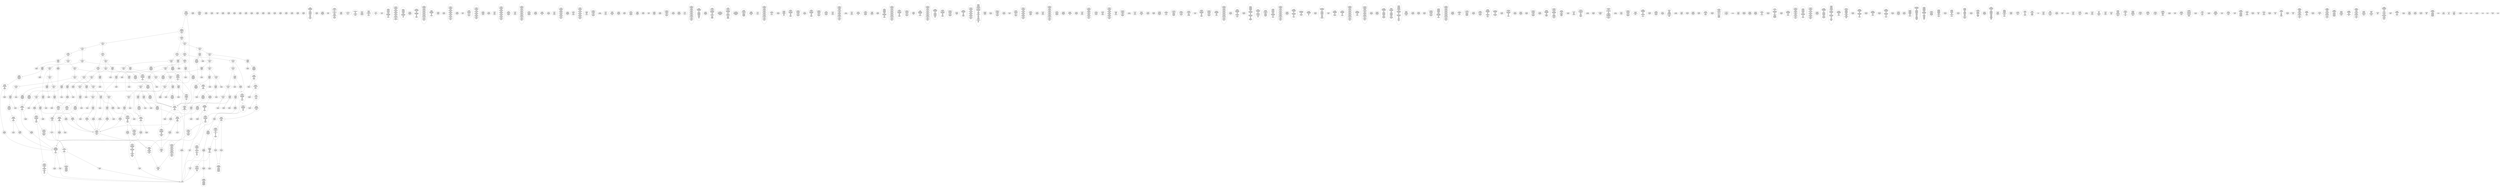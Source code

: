 /* Generated by GvGen v.1.0 (https://www.github.com/stricaud/gvgen) */

digraph G {
compound=true;
   node1 [label="[anywhere]"];
   node2 [label="# 0x0
PUSHX Data
PUSHX Data
MSTORE
PUSHX LogicData
CALLDATASIZE
LT
PUSHX Data
JUMPI
"];
   node3 [label="# 0xd
PUSHX Data
CALLDATALOAD
PUSHX BitData
SHR
PUSHX LogicData
GT
PUSHX Data
JUMPI
"];
   node4 [label="# 0x1e
PUSHX LogicData
GT
PUSHX Data
JUMPI
"];
   node5 [label="# 0x29
PUSHX LogicData
GT
PUSHX Data
JUMPI
"];
   node6 [label="# 0x34
PUSHX LogicData
EQ
PUSHX Data
JUMPI
"];
   node7 [label="# 0x3f
PUSHX LogicData
EQ
PUSHX Data
JUMPI
"];
   node8 [label="# 0x4a
PUSHX LogicData
EQ
PUSHX Data
JUMPI
"];
   node9 [label="# 0x55
PUSHX LogicData
EQ
PUSHX Data
JUMPI
"];
   node10 [label="# 0x60
PUSHX LogicData
EQ
PUSHX Data
JUMPI
"];
   node11 [label="# 0x6b
PUSHX Data
REVERT
"];
   node12 [label="# 0x6f
JUMPDEST
PUSHX LogicData
EQ
PUSHX Data
JUMPI
"];
   node13 [label="# 0x7b
PUSHX LogicData
EQ
PUSHX Data
JUMPI
"];
   node14 [label="# 0x86
PUSHX LogicData
EQ
PUSHX Data
JUMPI
"];
   node15 [label="# 0x91
PUSHX LogicData
EQ
PUSHX Data
JUMPI
"];
   node16 [label="# 0x9c
PUSHX LogicData
EQ
PUSHX Data
JUMPI
"];
   node17 [label="# 0xa7
PUSHX Data
REVERT
"];
   node18 [label="# 0xab
JUMPDEST
PUSHX LogicData
GT
PUSHX Data
JUMPI
"];
   node19 [label="# 0xb7
PUSHX LogicData
EQ
PUSHX Data
JUMPI
"];
   node20 [label="# 0xc2
PUSHX LogicData
EQ
PUSHX Data
JUMPI
"];
   node21 [label="# 0xcd
PUSHX LogicData
EQ
PUSHX Data
JUMPI
"];
   node22 [label="# 0xd8
PUSHX LogicData
EQ
PUSHX Data
JUMPI
"];
   node23 [label="# 0xe3
PUSHX LogicData
EQ
PUSHX Data
JUMPI
"];
   node24 [label="# 0xee
PUSHX Data
REVERT
"];
   node25 [label="# 0xf2
JUMPDEST
PUSHX LogicData
EQ
PUSHX Data
JUMPI
"];
   node26 [label="# 0xfe
PUSHX LogicData
EQ
PUSHX Data
JUMPI
"];
   node27 [label="# 0x109
PUSHX LogicData
EQ
PUSHX Data
JUMPI
"];
   node28 [label="# 0x114
PUSHX LogicData
EQ
PUSHX Data
JUMPI
"];
   node29 [label="# 0x11f
PUSHX Data
REVERT
"];
   node30 [label="# 0x123
JUMPDEST
PUSHX LogicData
GT
PUSHX Data
JUMPI
"];
   node31 [label="# 0x12f
PUSHX LogicData
GT
PUSHX Data
JUMPI
"];
   node32 [label="# 0x13a
PUSHX LogicData
EQ
PUSHX Data
JUMPI
"];
   node33 [label="# 0x145
PUSHX LogicData
EQ
PUSHX Data
JUMPI
"];
   node34 [label="# 0x150
PUSHX LogicData
EQ
PUSHX Data
JUMPI
"];
   node35 [label="# 0x15b
PUSHX LogicData
EQ
PUSHX Data
JUMPI
"];
   node36 [label="# 0x166
PUSHX LogicData
EQ
PUSHX Data
JUMPI
"];
   node37 [label="# 0x171
PUSHX Data
REVERT
"];
   node38 [label="# 0x175
JUMPDEST
PUSHX LogicData
EQ
PUSHX Data
JUMPI
"];
   node39 [label="# 0x181
PUSHX LogicData
EQ
PUSHX Data
JUMPI
"];
   node40 [label="# 0x18c
PUSHX LogicData
EQ
PUSHX Data
JUMPI
"];
   node41 [label="# 0x197
PUSHX LogicData
EQ
PUSHX Data
JUMPI
"];
   node42 [label="# 0x1a2
PUSHX LogicData
EQ
PUSHX Data
JUMPI
"];
   node43 [label="# 0x1ad
PUSHX Data
REVERT
"];
   node44 [label="# 0x1b1
JUMPDEST
PUSHX LogicData
GT
PUSHX Data
JUMPI
"];
   node45 [label="# 0x1bd
PUSHX LogicData
EQ
PUSHX Data
JUMPI
"];
   node46 [label="# 0x1c8
PUSHX LogicData
EQ
PUSHX Data
JUMPI
"];
   node47 [label="# 0x1d3
PUSHX LogicData
EQ
PUSHX Data
JUMPI
"];
   node48 [label="# 0x1de
PUSHX LogicData
EQ
PUSHX Data
JUMPI
"];
   node49 [label="# 0x1e9
PUSHX LogicData
EQ
PUSHX Data
JUMPI
"];
   node50 [label="# 0x1f4
PUSHX Data
REVERT
"];
   node51 [label="# 0x1f8
JUMPDEST
PUSHX LogicData
EQ
PUSHX Data
JUMPI
"];
   node52 [label="# 0x204
PUSHX LogicData
EQ
PUSHX Data
JUMPI
"];
   node53 [label="# 0x20f
PUSHX LogicData
EQ
PUSHX Data
JUMPI
"];
   node54 [label="# 0x21a
PUSHX LogicData
EQ
PUSHX Data
JUMPI
"];
   node55 [label="# 0x225
JUMPDEST
PUSHX Data
REVERT
"];
   node56 [label="# 0x22a
JUMPDEST
CALLVALUE
ISZERO
PUSHX Data
JUMPI
"];
   node57 [label="# 0x232
PUSHX Data
REVERT
"];
   node58 [label="# 0x236
JUMPDEST
PUSHX Data
PUSHX Data
CALLDATASIZE
PUSHX Data
PUSHX Data
JUMP
"];
   node59 [label="# 0x245
JUMPDEST
PUSHX Data
JUMP
"];
   node60 [label="# 0x24a
JUMPDEST
PUSHX MemData
MLOAD
ISZERO
ISZERO
MSTORE
PUSHX ArithData
ADD
"];
   node61 [label="# 0x256
JUMPDEST
PUSHX MemData
MLOAD
SUB
RETURN
"];
   node62 [label="# 0x25f
JUMPDEST
CALLVALUE
ISZERO
PUSHX Data
JUMPI
"];
   node63 [label="# 0x267
PUSHX Data
REVERT
"];
   node64 [label="# 0x26b
JUMPDEST
PUSHX Data
PUSHX Data
JUMP
"];
   node65 [label="# 0x274
JUMPDEST
PUSHX MemData
MLOAD
PUSHX Data
PUSHX Data
JUMP
"];
   node66 [label="# 0x281
JUMPDEST
CALLVALUE
ISZERO
PUSHX Data
JUMPI
"];
   node67 [label="# 0x289
PUSHX Data
REVERT
"];
   node68 [label="# 0x28d
JUMPDEST
PUSHX Data
PUSHX Data
CALLDATASIZE
PUSHX Data
PUSHX Data
JUMP
"];
   node69 [label="# 0x29c
JUMPDEST
PUSHX Data
JUMP
"];
   node70 [label="# 0x2a1
JUMPDEST
PUSHX MemData
MLOAD
PUSHX ArithData
PUSHX BitData
PUSHX BitData
SHL
SUB
AND
MSTORE
PUSHX ArithData
ADD
PUSHX Data
JUMP
"];
   node71 [label="# 0x2b9
JUMPDEST
CALLVALUE
ISZERO
PUSHX Data
JUMPI
"];
   node72 [label="# 0x2c1
PUSHX Data
REVERT
"];
   node73 [label="# 0x2c5
JUMPDEST
PUSHX Data
PUSHX Data
CALLDATASIZE
PUSHX Data
PUSHX Data
JUMP
"];
   node74 [label="# 0x2d4
JUMPDEST
PUSHX Data
JUMP
"];
   node75 [label="# 0x2d9
JUMPDEST
STOP
"];
   node76 [label="# 0x2db
JUMPDEST
PUSHX Data
PUSHX Data
CALLDATASIZE
PUSHX Data
PUSHX Data
JUMP
"];
   node77 [label="# 0x2e9
JUMPDEST
PUSHX Data
JUMP
"];
   node78 [label="# 0x2ee
JUMPDEST
CALLVALUE
ISZERO
PUSHX Data
JUMPI
"];
   node79 [label="# 0x2f6
PUSHX Data
REVERT
"];
   node80 [label="# 0x2fa
JUMPDEST
PUSHX StorData
SLOAD
"];
   node81 [label="# 0x2ff
JUMPDEST
PUSHX MemData
MLOAD
MSTORE
PUSHX ArithData
ADD
PUSHX Data
JUMP
"];
   node82 [label="# 0x30d
JUMPDEST
CALLVALUE
ISZERO
PUSHX Data
JUMPI
"];
   node83 [label="# 0x315
PUSHX Data
REVERT
"];
   node84 [label="# 0x319
JUMPDEST
PUSHX StorData
SLOAD
PUSHX Data
PUSHX BitData
PUSHX BitData
SHL
DIV
PUSHX BitData
AND
JUMP
"];
   node85 [label="# 0x32e
JUMPDEST
CALLVALUE
ISZERO
PUSHX Data
JUMPI
"];
   node86 [label="# 0x336
PUSHX Data
REVERT
"];
   node87 [label="# 0x33a
JUMPDEST
PUSHX Data
PUSHX Data
CALLDATASIZE
PUSHX Data
PUSHX Data
JUMP
"];
   node88 [label="# 0x349
JUMPDEST
PUSHX Data
JUMP
"];
   node89 [label="# 0x34e
JUMPDEST
CALLVALUE
ISZERO
PUSHX Data
JUMPI
"];
   node90 [label="# 0x356
PUSHX Data
REVERT
"];
   node91 [label="# 0x35a
JUMPDEST
PUSHX Data
PUSHX StorData
SLOAD
JUMP
"];
   node92 [label="# 0x364
JUMPDEST
CALLVALUE
ISZERO
PUSHX Data
JUMPI
"];
   node93 [label="# 0x36c
PUSHX Data
REVERT
"];
   node94 [label="# 0x370
JUMPDEST
PUSHX Data
PUSHX Data
CALLDATASIZE
PUSHX Data
PUSHX Data
JUMP
"];
   node95 [label="# 0x37f
JUMPDEST
PUSHX Data
JUMP
"];
   node96 [label="# 0x384
JUMPDEST
CALLVALUE
ISZERO
PUSHX Data
JUMPI
"];
   node97 [label="# 0x38c
PUSHX Data
REVERT
"];
   node98 [label="# 0x390
JUMPDEST
PUSHX Data
PUSHX Data
JUMP
"];
   node99 [label="# 0x399
JUMPDEST
CALLVALUE
ISZERO
PUSHX Data
JUMPI
"];
   node100 [label="# 0x3a1
PUSHX Data
REVERT
"];
   node101 [label="# 0x3a5
JUMPDEST
PUSHX Data
PUSHX Data
JUMP
"];
   node102 [label="# 0x3ae
JUMPDEST
CALLVALUE
ISZERO
PUSHX Data
JUMPI
"];
   node103 [label="# 0x3b6
PUSHX Data
REVERT
"];
   node104 [label="# 0x3ba
JUMPDEST
PUSHX Data
PUSHX Data
CALLDATASIZE
PUSHX Data
PUSHX Data
JUMP
"];
   node105 [label="# 0x3c9
JUMPDEST
PUSHX Data
JUMP
"];
   node106 [label="# 0x3ce
JUMPDEST
CALLVALUE
ISZERO
PUSHX Data
JUMPI
"];
   node107 [label="# 0x3d6
PUSHX Data
REVERT
"];
   node108 [label="# 0x3da
JUMPDEST
PUSHX Data
PUSHX Data
JUMP
"];
   node109 [label="# 0x3e4
JUMPDEST
CALLVALUE
ISZERO
PUSHX Data
JUMPI
"];
   node110 [label="# 0x3ec
PUSHX Data
REVERT
"];
   node111 [label="# 0x3f0
JUMPDEST
PUSHX Data
PUSHX Data
CALLDATASIZE
PUSHX Data
PUSHX Data
JUMP
"];
   node112 [label="# 0x3ff
JUMPDEST
PUSHX Data
JUMP
"];
   node113 [label="# 0x404
JUMPDEST
CALLVALUE
ISZERO
PUSHX Data
JUMPI
"];
   node114 [label="# 0x40c
PUSHX Data
REVERT
"];
   node115 [label="# 0x410
JUMPDEST
PUSHX Data
PUSHX Data
CALLDATASIZE
PUSHX Data
PUSHX Data
JUMP
"];
   node116 [label="# 0x41f
JUMPDEST
PUSHX Data
JUMP
"];
   node117 [label="# 0x424
JUMPDEST
CALLVALUE
ISZERO
PUSHX Data
JUMPI
"];
   node118 [label="# 0x42c
PUSHX Data
REVERT
"];
   node119 [label="# 0x430
JUMPDEST
PUSHX Data
PUSHX Data
CALLDATASIZE
PUSHX Data
PUSHX Data
JUMP
"];
   node120 [label="# 0x43f
JUMPDEST
PUSHX Data
JUMP
"];
   node121 [label="# 0x444
JUMPDEST
CALLVALUE
ISZERO
PUSHX Data
JUMPI
"];
   node122 [label="# 0x44c
PUSHX Data
REVERT
"];
   node123 [label="# 0x450
JUMPDEST
PUSHX Data
PUSHX Data
CALLDATASIZE
PUSHX Data
PUSHX Data
JUMP
"];
   node124 [label="# 0x45f
JUMPDEST
PUSHX Data
JUMP
"];
   node125 [label="# 0x464
JUMPDEST
CALLVALUE
ISZERO
PUSHX Data
JUMPI
"];
   node126 [label="# 0x46c
PUSHX Data
REVERT
"];
   node127 [label="# 0x470
JUMPDEST
PUSHX Data
PUSHX Data
CALLDATASIZE
PUSHX Data
PUSHX Data
JUMP
"];
   node128 [label="# 0x47f
JUMPDEST
PUSHX Data
JUMP
"];
   node129 [label="# 0x484
JUMPDEST
CALLVALUE
ISZERO
PUSHX Data
JUMPI
"];
   node130 [label="# 0x48c
PUSHX Data
REVERT
"];
   node131 [label="# 0x490
JUMPDEST
PUSHX Data
PUSHX Data
JUMP
"];
   node132 [label="# 0x49f
JUMPDEST
CALLVALUE
ISZERO
PUSHX Data
JUMPI
"];
   node133 [label="# 0x4a7
PUSHX Data
REVERT
"];
   node134 [label="# 0x4ab
JUMPDEST
PUSHX Data
PUSHX Data
CALLDATASIZE
PUSHX Data
PUSHX Data
JUMP
"];
   node135 [label="# 0x4ba
JUMPDEST
PUSHX Data
JUMP
"];
   node136 [label="# 0x4bf
JUMPDEST
CALLVALUE
ISZERO
PUSHX Data
JUMPI
"];
   node137 [label="# 0x4c7
PUSHX Data
REVERT
"];
   node138 [label="# 0x4cb
JUMPDEST
PUSHX Data
PUSHX Data
JUMP
"];
   node139 [label="# 0x4d4
JUMPDEST
CALLVALUE
ISZERO
PUSHX Data
JUMPI
"];
   node140 [label="# 0x4dc
PUSHX Data
REVERT
"];
   node141 [label="# 0x4e0
JUMPDEST
PUSHX Data
PUSHX StorData
SLOAD
JUMP
"];
   node142 [label="# 0x4ea
JUMPDEST
CALLVALUE
ISZERO
PUSHX Data
JUMPI
"];
   node143 [label="# 0x4f2
PUSHX Data
REVERT
"];
   node144 [label="# 0x4f6
JUMPDEST
PUSHX StorData
SLOAD
PUSHX ArithData
PUSHX BitData
PUSHX BitData
SHL
SUB
AND
PUSHX Data
JUMP
"];
   node145 [label="# 0x508
JUMPDEST
CALLVALUE
ISZERO
PUSHX Data
JUMPI
"];
   node146 [label="# 0x510
PUSHX Data
REVERT
"];
   node147 [label="# 0x514
JUMPDEST
PUSHX Data
PUSHX Data
CALLDATASIZE
PUSHX Data
PUSHX Data
JUMP
"];
   node148 [label="# 0x523
JUMPDEST
PUSHX Data
JUMP
"];
   node149 [label="# 0x528
JUMPDEST
CALLVALUE
ISZERO
PUSHX Data
JUMPI
"];
   node150 [label="# 0x530
PUSHX Data
REVERT
"];
   node151 [label="# 0x534
JUMPDEST
PUSHX Data
PUSHX Data
JUMP
"];
   node152 [label="# 0x53d
JUMPDEST
CALLVALUE
ISZERO
PUSHX Data
JUMPI
"];
   node153 [label="# 0x545
PUSHX Data
REVERT
"];
   node154 [label="# 0x549
JUMPDEST
PUSHX Data
PUSHX Data
CALLDATASIZE
PUSHX Data
PUSHX Data
JUMP
"];
   node155 [label="# 0x558
JUMPDEST
PUSHX Data
JUMP
"];
   node156 [label="# 0x55d
JUMPDEST
CALLVALUE
ISZERO
PUSHX Data
JUMPI
"];
   node157 [label="# 0x565
PUSHX Data
REVERT
"];
   node158 [label="# 0x569
JUMPDEST
PUSHX Data
PUSHX StorData
SLOAD
JUMP
"];
   node159 [label="# 0x573
JUMPDEST
CALLVALUE
ISZERO
PUSHX Data
JUMPI
"];
   node160 [label="# 0x57b
PUSHX Data
REVERT
"];
   node161 [label="# 0x57f
JUMPDEST
PUSHX Data
PUSHX Data
JUMP
"];
   node162 [label="# 0x588
JUMPDEST
CALLVALUE
ISZERO
PUSHX Data
JUMPI
"];
   node163 [label="# 0x590
PUSHX Data
REVERT
"];
   node164 [label="# 0x594
JUMPDEST
PUSHX Data
PUSHX Data
CALLDATASIZE
PUSHX Data
PUSHX Data
JUMP
"];
   node165 [label="# 0x5a3
JUMPDEST
PUSHX Data
JUMP
"];
   node166 [label="# 0x5a8
JUMPDEST
PUSHX Data
PUSHX Data
CALLDATASIZE
PUSHX Data
PUSHX Data
JUMP
"];
   node167 [label="# 0x5b6
JUMPDEST
PUSHX Data
JUMP
"];
   node168 [label="# 0x5bb
JUMPDEST
CALLVALUE
ISZERO
PUSHX Data
JUMPI
"];
   node169 [label="# 0x5c3
PUSHX Data
REVERT
"];
   node170 [label="# 0x5c7
JUMPDEST
PUSHX Data
PUSHX Data
CALLDATASIZE
PUSHX Data
PUSHX Data
JUMP
"];
   node171 [label="# 0x5d6
JUMPDEST
PUSHX Data
JUMP
"];
   node172 [label="# 0x5db
JUMPDEST
CALLVALUE
ISZERO
PUSHX Data
JUMPI
"];
   node173 [label="# 0x5e3
PUSHX Data
REVERT
"];
   node174 [label="# 0x5e7
JUMPDEST
PUSHX Data
PUSHX Data
CALLDATASIZE
PUSHX Data
PUSHX Data
JUMP
"];
   node175 [label="# 0x5f6
JUMPDEST
PUSHX ArithData
PUSHX BitData
PUSHX BitData
SHL
SUB
AND
PUSHX Data
MSTORE
PUSHX Data
PUSHX Data
MSTORE
PUSHX Data
SHA3
AND
MSTORE
MSTORE
SHA3
SLOAD
PUSHX BitData
AND
JUMP
"];
   node176 [label="# 0x624
JUMPDEST
CALLVALUE
ISZERO
PUSHX Data
JUMPI
"];
   node177 [label="# 0x62c
PUSHX Data
REVERT
"];
   node178 [label="# 0x630
JUMPDEST
PUSHX StorData
SLOAD
PUSHX Data
PUSHX BitData
PUSHX BitData
SHL
DIV
PUSHX BitData
AND
JUMP
"];
   node179 [label="# 0x645
JUMPDEST
CALLVALUE
ISZERO
PUSHX Data
JUMPI
"];
   node180 [label="# 0x64d
PUSHX Data
REVERT
"];
   node181 [label="# 0x651
JUMPDEST
PUSHX Data
PUSHX Data
JUMP
"];
   node182 [label="# 0x65a
JUMPDEST
CALLVALUE
ISZERO
PUSHX Data
JUMPI
"];
   node183 [label="# 0x662
PUSHX Data
REVERT
"];
   node184 [label="# 0x666
JUMPDEST
PUSHX Data
PUSHX Data
CALLDATASIZE
PUSHX Data
PUSHX Data
JUMP
"];
   node185 [label="# 0x675
JUMPDEST
PUSHX Data
JUMP
"];
   node186 [label="# 0x67a
JUMPDEST
CALLVALUE
ISZERO
PUSHX Data
JUMPI
"];
   node187 [label="# 0x682
PUSHX Data
REVERT
"];
   node188 [label="# 0x686
JUMPDEST
PUSHX Data
PUSHX StorData
SLOAD
JUMP
"];
   node189 [label="# 0x690
JUMPDEST
CALLVALUE
ISZERO
PUSHX Data
JUMPI
"];
   node190 [label="# 0x698
PUSHX Data
REVERT
"];
   node191 [label="# 0x69c
JUMPDEST
PUSHX Data
PUSHX Data
JUMP
"];
   node192 [label="# 0x6a6
JUMPDEST
PUSHX Data
PUSHX Data
PUSHX Data
JUMP
"];
   node193 [label="# 0x6b1
JUMPDEST
JUMP
"];
   node194 [label="# 0x6b7
JUMPDEST
PUSHX Data
PUSHX StorData
SLOAD
PUSHX Data
PUSHX Data
JUMP
"];
   node195 [label="# 0x6c6
JUMPDEST
PUSHX ArithData
ADD
PUSHX ArithData
DIV
MUL
PUSHX ArithData
ADD
PUSHX MemData
MLOAD
ADD
PUSHX Data
MSTORE
MSTORE
PUSHX ArithData
ADD
SLOAD
PUSHX Data
PUSHX Data
JUMP
"];
   node196 [label="# 0x6f2
JUMPDEST
ISZERO
PUSHX Data
JUMPI
"];
   node197 [label="# 0x6f9
PUSHX LogicData
LT
PUSHX Data
JUMPI
"];
   node198 [label="# 0x701
PUSHX ArithData
SLOAD
DIV
MUL
MSTORE
PUSHX ArithData
ADD
PUSHX Data
JUMP
"];
   node199 [label="# 0x714
JUMPDEST
ADD
PUSHX Data
MSTORE
PUSHX Data
PUSHX Data
SHA3
"];
   node200 [label="# 0x722
JUMPDEST
SLOAD
MSTORE
PUSHX ArithData
ADD
PUSHX ArithData
ADD
GT
PUSHX Data
JUMPI
"];
   node201 [label="# 0x736
SUB
PUSHX BitData
AND
ADD
"];
   node202 [label="# 0x73f
JUMPDEST
JUMP
"];
   node203 [label="# 0x749
JUMPDEST
PUSHX Data
MSTORE
PUSHX Data
PUSHX Data
MSTORE
PUSHX Data
SHA3
SLOAD
PUSHX ArithData
PUSHX BitData
PUSHX BitData
SHL
SUB
AND
PUSHX Data
JUMPI
"];
   node204 [label="# 0x766
PUSHX MemData
MLOAD
PUSHX BitData
PUSHX BitData
SHL
MSTORE
PUSHX Data
PUSHX ArithData
ADD
MSTORE
PUSHX Data
PUSHX ArithData
ADD
MSTORE
PUSHX Data
PUSHX ArithData
ADD
MSTORE
PUSHX BitData
PUSHX BitData
SHL
PUSHX ArithData
ADD
MSTORE
PUSHX ArithData
ADD
"];
   node205 [label="# 0x7be
JUMPDEST
PUSHX MemData
MLOAD
SUB
REVERT
"];
   node206 [label="# 0x7c7
JUMPDEST
PUSHX Data
MSTORE
PUSHX Data
PUSHX Data
MSTORE
PUSHX Data
SHA3
SLOAD
PUSHX ArithData
PUSHX BitData
PUSHX BitData
SHL
SUB
AND
JUMP
"];
   node207 [label="# 0x7e3
JUMPDEST
PUSHX Data
PUSHX Data
PUSHX Data
JUMP
"];
   node208 [label="# 0x7ee
JUMPDEST
PUSHX ArithData
PUSHX BitData
PUSHX BitData
SHL
SUB
AND
PUSHX ArithData
PUSHX BitData
PUSHX BitData
SHL
SUB
AND
EQ
ISZERO
PUSHX Data
JUMPI
"];
   node209 [label="# 0x80b
PUSHX MemData
MLOAD
PUSHX BitData
PUSHX BitData
SHL
MSTORE
PUSHX Data
PUSHX ArithData
ADD
MSTORE
PUSHX Data
PUSHX ArithData
ADD
MSTORE
PUSHX Data
PUSHX ArithData
ADD
MSTORE
PUSHX BitData
PUSHX BitData
SHL
PUSHX ArithData
ADD
MSTORE
PUSHX ArithData
ADD
PUSHX Data
JUMP
"];
   node210 [label="# 0x85c
JUMPDEST
CALLER
PUSHX ArithData
PUSHX BitData
PUSHX BitData
SHL
SUB
AND
EQ
PUSHX Data
JUMPI
"];
   node211 [label="# 0x86e
PUSHX Data
CALLER
PUSHX Data
JUMP
"];
   node212 [label="# 0x878
JUMPDEST
PUSHX Data
JUMPI
"];
   node213 [label="# 0x87d
PUSHX MemData
MLOAD
PUSHX BitData
PUSHX BitData
SHL
MSTORE
PUSHX Data
PUSHX ArithData
ADD
MSTORE
PUSHX Data
PUSHX ArithData
ADD
MSTORE
PUSHX Data
PUSHX ArithData
ADD
MSTORE
PUSHX Data
PUSHX ArithData
ADD
MSTORE
PUSHX ArithData
ADD
PUSHX Data
JUMP
"];
   node214 [label="# 0x8ea
JUMPDEST
PUSHX Data
PUSHX Data
JUMP
"];
   node215 [label="# 0x8f4
JUMPDEST
JUMP
"];
   node216 [label="# 0x8f9
JUMPDEST
PUSHX StorData
SLOAD
PUSHX BitData
PUSHX BitData
SHL
DIV
PUSHX BitData
AND
PUSHX Data
JUMPI
"];
   node217 [label="# 0x90b
PUSHX MemData
MLOAD
PUSHX BitData
PUSHX BitData
SHL
MSTORE
PUSHX Data
PUSHX ArithData
ADD
MSTORE
PUSHX Data
PUSHX ArithData
ADD
MSTORE
PUSHX Data
PUSHX ArithData
ADD
MSTORE
PUSHX ArithData
ADD
PUSHX Data
JUMP
"];
   node218 [label="# 0x952
JUMPDEST
PUSHX Data
PUSHX Data
CALLER
PUSHX Data
JUMP
"];
   node219 [label="# 0x95e
JUMPDEST
PUSHX Data
PUSHX Data
JUMP
"];
   node220 [label="# 0x968
JUMPDEST
GT
ISZERO
PUSHX Data
JUMPI
"];
   node221 [label="# 0x96f
PUSHX MemData
MLOAD
PUSHX BitData
PUSHX BitData
SHL
MSTORE
PUSHX Data
PUSHX ArithData
ADD
MSTORE
PUSHX Data
PUSHX ArithData
ADD
MSTORE
PUSHX Data
PUSHX ArithData
ADD
MSTORE
PUSHX Data
PUSHX ArithData
ADD
MSTORE
PUSHX ArithData
ADD
PUSHX Data
JUMP
"];
   node222 [label="# 0x9dc
JUMPDEST
PUSHX Data
PUSHX StorData
SLOAD
PUSHX Data
PUSHX Data
JUMP
"];
   node223 [label="# 0x9ed
JUMPDEST
GT
ISZERO
PUSHX Data
JUMPI
"];
   node224 [label="# 0x9f4
PUSHX MemData
MLOAD
PUSHX BitData
PUSHX BitData
SHL
MSTORE
PUSHX Data
PUSHX ArithData
ADD
MSTORE
PUSHX Data
PUSHX ArithData
ADD
MSTORE
PUSHX Data
PUSHX ArithData
ADD
MSTORE
PUSHX BitData
PUSHX BitData
SHL
PUSHX ArithData
ADD
MSTORE
PUSHX ArithData
ADD
PUSHX Data
JUMP
"];
   node225 [label="# 0xa51
JUMPDEST
PUSHX StorData
SLOAD
PUSHX Data
PUSHX Data
PUSHX Data
JUMP
"];
   node226 [label="# 0xa5f
JUMPDEST
PUSHX Data
PUSHX Data
PUSHX Data
JUMP
"];
   node227 [label="# 0xa6b
JUMPDEST
PUSHX Data
PUSHX StorData
SLOAD
JUMP
"];
   node228 [label="# 0xa75
JUMPDEST
PUSHX Data
PUSHX Data
JUMP
"];
   node229 [label="# 0xa7f
JUMPDEST
GT
ISZERO
PUSHX Data
JUMPI
"];
   node230 [label="# 0xa86
PUSHX MemData
MLOAD
PUSHX BitData
PUSHX BitData
SHL
MSTORE
PUSHX Data
PUSHX ArithData
ADD
MSTORE
PUSHX ArithData
ADD
MSTORE
PUSHX Data
PUSHX ArithData
ADD
MSTORE
PUSHX ArithData
ADD
PUSHX Data
JUMP
"];
   node231 [label="# 0xacd
JUMPDEST
PUSHX Data
PUSHX Data
PUSHX Data
JUMP
"];
   node232 [label="# 0xade
JUMPDEST
CALLVALUE
LT
ISZERO
PUSHX Data
JUMPI
"];
   node233 [label="# 0xae6
PUSHX MemData
MLOAD
PUSHX BitData
PUSHX BitData
SHL
MSTORE
PUSHX Data
PUSHX ArithData
ADD
MSTORE
PUSHX Data
PUSHX ArithData
ADD
MSTORE
PUSHX Data
PUSHX ArithData
ADD
MSTORE
PUSHX ArithData
ADD
PUSHX Data
JUMP
"];
   node234 [label="# 0xb2d
JUMPDEST
CALLER
ORIGIN
EQ
PUSHX Data
JUMPI
"];
   node235 [label="# 0xb35
PUSHX MemData
MLOAD
PUSHX BitData
PUSHX BitData
SHL
MSTORE
PUSHX ArithData
ADD
PUSHX Data
PUSHX Data
JUMP
"];
   node236 [label="# 0xb4c
JUMPDEST
PUSHX Data
"];
   node237 [label="# 0xb4f
JUMPDEST
LT
ISZERO
PUSHX Data
JUMPI
"];
   node238 [label="# 0xb58
PUSHX Data
CALLER
PUSHX Data
PUSHX StorData
SLOAD
JUMP
"];
   node239 [label="# 0xb64
JUMPDEST
PUSHX Data
PUSHX Data
PUSHX Data
JUMP
"];
   node240 [label="# 0xb6f
JUMPDEST
PUSHX Data
JUMP
"];
   node241 [label="# 0xb74
JUMPDEST
PUSHX StorData
SLOAD
PUSHX Data
PUSHX Data
PUSHX Data
JUMP
"];
   node242 [label="# 0xb84
JUMPDEST
SSTORE
PUSHX Data
PUSHX Data
JUMP
"];
   node243 [label="# 0xb94
JUMPDEST
PUSHX Data
JUMP
"];
   node244 [label="# 0xb9c
JUMPDEST
JUMP
"];
   node245 [label="# 0xba0
JUMPDEST
PUSHX Data
CALLER
PUSHX Data
JUMP
"];
   node246 [label="# 0xbaa
JUMPDEST
PUSHX Data
JUMPI
"];
   node247 [label="# 0xbaf
PUSHX MemData
MLOAD
PUSHX BitData
PUSHX BitData
SHL
MSTORE
PUSHX ArithData
ADD
PUSHX Data
PUSHX Data
JUMP
"];
   node248 [label="# 0xbc6
JUMPDEST
PUSHX Data
PUSHX Data
JUMP
"];
   node249 [label="# 0xbd1
JUMPDEST
PUSHX Data
PUSHX Data
PUSHX Data
JUMP
"];
   node250 [label="# 0xbdc
JUMPDEST
LT
PUSHX Data
JUMPI
"];
   node251 [label="# 0xbe3
PUSHX MemData
MLOAD
PUSHX BitData
PUSHX BitData
SHL
MSTORE
PUSHX Data
PUSHX ArithData
ADD
MSTORE
PUSHX Data
PUSHX ArithData
ADD
MSTORE
PUSHX Data
PUSHX ArithData
ADD
MSTORE
PUSHX BitData
PUSHX BitData
SHL
PUSHX ArithData
ADD
MSTORE
PUSHX ArithData
ADD
PUSHX Data
JUMP
"];
   node252 [label="# 0xc3e
JUMPDEST
PUSHX ArithData
PUSHX BitData
PUSHX BitData
SHL
SUB
AND
PUSHX Data
MSTORE
PUSHX Data
PUSHX Data
MSTORE
PUSHX Data
SHA3
MSTORE
MSTORE
SHA3
SLOAD
JUMP
"];
   node253 [label="# 0xc67
JUMPDEST
PUSHX StorData
SLOAD
PUSHX ArithData
PUSHX BitData
PUSHX BitData
SHL
SUB
AND
CALLER
EQ
PUSHX Data
JUMPI
"];
   node254 [label="# 0xc7a
PUSHX MemData
MLOAD
PUSHX BitData
PUSHX BitData
SHL
MSTORE
PUSHX ArithData
ADD
PUSHX Data
PUSHX Data
JUMP
"];
   node255 [label="# 0xc91
JUMPDEST
PUSHX StorData
SLOAD
PUSHX BitData
PUSHX BitData
SHL
NOT
AND
PUSHX BitData
PUSHX BitData
SHL
DIV
PUSHX BitData
AND
ISZERO
MUL
OR
SSTORE
JUMP
"];
   node256 [label="# 0xcb2
JUMPDEST
PUSHX StorData
SLOAD
PUSHX ArithData
PUSHX BitData
PUSHX BitData
SHL
SUB
AND
CALLER
EQ
PUSHX Data
JUMPI
"];
   node257 [label="# 0xcc6
PUSHX StorData
SLOAD
PUSHX ArithData
PUSHX BitData
PUSHX BitData
SHL
SUB
AND
CALLER
EQ
"];
   node258 [label="# 0xcd5
JUMPDEST
PUSHX Data
JUMPI
"];
   node259 [label="# 0xcda
PUSHX MemData
MLOAD
PUSHX BitData
PUSHX BitData
SHL
MSTORE
PUSHX Data
PUSHX ArithData
ADD
MSTORE
PUSHX Data
PUSHX ArithData
ADD
MSTORE
PUSHX BitData
PUSHX BitData
SHL
PUSHX ArithData
ADD
MSTORE
PUSHX ArithData
ADD
PUSHX Data
JUMP
"];
   node260 [label="# 0xd12
JUMPDEST
PUSHX Data
PUSHX Data
PUSHX Data
SELFBALANCE
PUSHX Data
JUMP
"];
   node261 [label="# 0xd1f
JUMPDEST
PUSHX Data
PUSHX Data
PUSHX Data
JUMP
"];
   node262 [label="# 0xd2a
JUMPDEST
PUSHX StorData
SLOAD
PUSHX MemData
MLOAD
PUSHX ArithData
PUSHX BitData
PUSHX BitData
SHL
SUB
AND
ISZERO
PUSHX ArithData
MUL
PUSHX Data
CALL
ISZERO
ISZERO
PUSHX Data
JUMPI
"];
   node263 [label="# 0xd5c
RETURNDATASIZE
PUSHX Data
RETURNDATACOPY
RETURNDATASIZE
PUSHX Data
REVERT
"];
   node264 [label="# 0xd65
JUMPDEST
PUSHX StorData
SLOAD
PUSHX MemData
MLOAD
PUSHX ArithData
PUSHX BitData
PUSHX BitData
SHL
SUB
AND
SELFBALANCE
ISZERO
PUSHX ArithData
MUL
PUSHX Data
CALL
ISZERO
ISZERO
PUSHX Data
JUMPI
"];
   node265 [label="# 0xd96
RETURNDATASIZE
PUSHX Data
RETURNDATACOPY
RETURNDATASIZE
PUSHX Data
REVERT
"];
   node266 [label="# 0xd9f
JUMPDEST
PUSHX Data
PUSHX MemData
MLOAD
PUSHX ArithData
ADD
PUSHX Data
MSTORE
PUSHX Data
MSTORE
PUSHX Data
JUMP
"];
   node267 [label="# 0xdba
JUMPDEST
PUSHX Data
PUSHX Data
PUSHX StorData
SLOAD
JUMP
"];
   node268 [label="# 0xdc5
JUMPDEST
LT
PUSHX Data
JUMPI
"];
   node269 [label="# 0xdcc
PUSHX MemData
MLOAD
PUSHX BitData
PUSHX BitData
SHL
MSTORE
PUSHX Data
PUSHX ArithData
ADD
MSTORE
PUSHX Data
PUSHX ArithData
ADD
MSTORE
PUSHX Data
PUSHX ArithData
ADD
MSTORE
PUSHX BitData
PUSHX BitData
SHL
PUSHX ArithData
ADD
MSTORE
PUSHX ArithData
ADD
PUSHX Data
JUMP
"];
   node270 [label="# 0xe28
JUMPDEST
PUSHX StorData
SLOAD
LT
PUSHX Data
JUMPI
"];
   node271 [label="# 0xe34
PUSHX Data
PUSHX Data
JUMP
"];
   node272 [label="# 0xe3b
JUMPDEST
PUSHX Data
MSTORE
PUSHX Data
PUSHX Data
SHA3
ADD
SLOAD
JUMP
"];
   node273 [label="# 0xe4d
JUMPDEST
PUSHX StorData
SLOAD
PUSHX ArithData
PUSHX BitData
PUSHX BitData
SHL
SUB
AND
CALLER
EQ
PUSHX Data
JUMPI
"];
   node274 [label="# 0xe60
PUSHX MemData
MLOAD
PUSHX BitData
PUSHX BitData
SHL
MSTORE
PUSHX ArithData
ADD
PUSHX Data
PUSHX Data
JUMP
"];
   node275 [label="# 0xe77
JUMPDEST
PUSHX Data
PUSHX Data
JUMP
"];
   node276 [label="# 0xe80
JUMPDEST
JUMP
"];
   node277 [label="# 0xe83
JUMPDEST
PUSHX StorData
SLOAD
PUSHX ArithData
PUSHX BitData
PUSHX BitData
SHL
SUB
AND
CALLER
EQ
PUSHX Data
JUMPI
"];
   node278 [label="# 0xe96
PUSHX MemData
MLOAD
PUSHX BitData
PUSHX BitData
SHL
MSTORE
PUSHX ArithData
ADD
PUSHX Data
PUSHX Data
JUMP
"];
   node279 [label="# 0xead
JUMPDEST
PUSHX Data
PUSHX StorData
SLOAD
PUSHX Data
PUSHX Data
JUMP
"];
   node280 [label="# 0xebd
JUMPDEST
GT
ISZERO
PUSHX Data
JUMPI
"];
   node281 [label="# 0xec4
PUSHX MemData
MLOAD
PUSHX BitData
PUSHX BitData
SHL
MSTORE
PUSHX Data
PUSHX ArithData
ADD
MSTORE
PUSHX ArithData
ADD
MSTORE
PUSHX Data
PUSHX ArithData
ADD
MSTORE
PUSHX BitData
PUSHX BitData
SHL
PUSHX ArithData
ADD
MSTORE
PUSHX ArithData
ADD
PUSHX Data
JUMP
"];
   node282 [label="# 0xf17
JUMPDEST
PUSHX Data
"];
   node283 [label="# 0xf1a
JUMPDEST
LT
ISZERO
PUSHX Data
JUMPI
"];
   node284 [label="# 0xf23
PUSHX Data
PUSHX Data
PUSHX StorData
SLOAD
JUMP
"];
   node285 [label="# 0xf2f
JUMPDEST
PUSHX StorData
SLOAD
PUSHX Data
PUSHX Data
PUSHX Data
JUMP
"];
   node286 [label="# 0xf3f
JUMPDEST
SSTORE
PUSHX Data
PUSHX Data
JUMP
"];
   node287 [label="# 0xf4f
JUMPDEST
PUSHX Data
JUMP
"];
   node288 [label="# 0xf57
JUMPDEST
PUSHX Data
MSTORE
PUSHX Data
PUSHX Data
MSTORE
PUSHX Data
SHA3
SLOAD
PUSHX ArithData
PUSHX BitData
PUSHX BitData
SHL
SUB
AND
PUSHX Data
JUMPI
"];
   node289 [label="# 0xf75
PUSHX MemData
MLOAD
PUSHX BitData
PUSHX BitData
SHL
MSTORE
PUSHX Data
PUSHX ArithData
ADD
MSTORE
PUSHX Data
PUSHX ArithData
ADD
MSTORE
PUSHX Data
PUSHX ArithData
ADD
MSTORE
PUSHX BitData
PUSHX BitData
SHL
PUSHX ArithData
ADD
MSTORE
PUSHX ArithData
ADD
PUSHX Data
JUMP
"];
   node290 [label="# 0xfce
JUMPDEST
PUSHX StorData
SLOAD
PUSHX ArithData
PUSHX BitData
PUSHX BitData
SHL
SUB
AND
CALLER
EQ
PUSHX Data
JUMPI
"];
   node291 [label="# 0xfe1
PUSHX MemData
MLOAD
PUSHX BitData
PUSHX BitData
SHL
MSTORE
PUSHX ArithData
ADD
PUSHX Data
PUSHX Data
JUMP
"];
   node292 [label="# 0xff8
JUMPDEST
PUSHX Data
SSTORE
JUMP
"];
   node293 [label="# 0xffd
JUMPDEST
PUSHX Data
PUSHX ArithData
PUSHX BitData
PUSHX BitData
SHL
SUB
AND
PUSHX Data
JUMPI
"];
   node294 [label="# 0x100e
PUSHX MemData
MLOAD
PUSHX BitData
PUSHX BitData
SHL
MSTORE
PUSHX Data
PUSHX ArithData
ADD
MSTORE
PUSHX Data
PUSHX ArithData
ADD
MSTORE
PUSHX Data
PUSHX ArithData
ADD
MSTORE
PUSHX BitData
PUSHX BitData
SHL
PUSHX ArithData
ADD
MSTORE
PUSHX ArithData
ADD
PUSHX Data
JUMP
"];
   node295 [label="# 0x1068
JUMPDEST
PUSHX ArithData
PUSHX BitData
PUSHX BitData
SHL
SUB
AND
PUSHX Data
MSTORE
PUSHX Data
PUSHX Data
MSTORE
PUSHX Data
SHA3
SLOAD
JUMP
"];
   node296 [label="# 0x1084
JUMPDEST
PUSHX StorData
SLOAD
PUSHX ArithData
PUSHX BitData
PUSHX BitData
SHL
SUB
AND
CALLER
EQ
PUSHX Data
JUMPI
"];
   node297 [label="# 0x1097
PUSHX MemData
MLOAD
PUSHX BitData
PUSHX BitData
SHL
MSTORE
PUSHX ArithData
ADD
PUSHX Data
PUSHX Data
JUMP
"];
   node298 [label="# 0x10ae
JUMPDEST
PUSHX Data
PUSHX Data
PUSHX Data
JUMP
"];
   node299 [label="# 0x10b8
JUMPDEST
JUMP
"];
   node300 [label="# 0x10ba
JUMPDEST
PUSHX StorData
SLOAD
PUSHX ArithData
PUSHX BitData
PUSHX BitData
SHL
SUB
AND
CALLER
EQ
PUSHX Data
JUMPI
"];
   node301 [label="# 0x10cd
PUSHX MemData
MLOAD
PUSHX BitData
PUSHX BitData
SHL
MSTORE
PUSHX ArithData
ADD
PUSHX Data
PUSHX Data
JUMP
"];
   node302 [label="# 0x10e4
JUMPDEST
PUSHX Data
SSTORE
JUMP
"];
   node303 [label="# 0x10e9
JUMPDEST
PUSHX Data
PUSHX StorData
SLOAD
PUSHX Data
PUSHX Data
JUMP
"];
   node304 [label="# 0x10f8
JUMPDEST
PUSHX ArithData
PUSHX BitData
PUSHX BitData
SHL
SUB
AND
CALLER
EQ
ISZERO
PUSHX Data
JUMPI
"];
   node305 [label="# 0x110a
PUSHX MemData
MLOAD
PUSHX BitData
PUSHX BitData
SHL
MSTORE
PUSHX Data
PUSHX ArithData
ADD
MSTORE
PUSHX Data
PUSHX ArithData
ADD
MSTORE
PUSHX Data
PUSHX ArithData
ADD
MSTORE
PUSHX ArithData
ADD
PUSHX Data
JUMP
"];
   node306 [label="# 0x1151
JUMPDEST
CALLER
PUSHX Data
MSTORE
PUSHX Data
PUSHX ArithData
MSTORE
PUSHX MemData
SHA3
PUSHX ArithData
PUSHX BitData
PUSHX BitData
SHL
SUB
AND
MSTORE
MSTORE
SHA3
SLOAD
PUSHX BitData
NOT
AND
ISZERO
ISZERO
OR
SSTORE
MLOAD
MSTORE
PUSHX Data
ADD
PUSHX MemData
MLOAD
SUB
LOGX
JUMP
"];
   node307 [label="# 0x11bd
JUMPDEST
PUSHX Data
CALLER
PUSHX Data
JUMP
"];
   node308 [label="# 0x11c7
JUMPDEST
PUSHX Data
JUMPI
"];
   node309 [label="# 0x11cc
PUSHX MemData
MLOAD
PUSHX BitData
PUSHX BitData
SHL
MSTORE
PUSHX ArithData
ADD
PUSHX Data
PUSHX Data
JUMP
"];
   node310 [label="# 0x11e3
JUMPDEST
PUSHX Data
PUSHX Data
JUMP
"];
   node311 [label="# 0x11ef
JUMPDEST
JUMP
"];
   node312 [label="# 0x11f5
JUMPDEST
PUSHX StorData
SLOAD
PUSHX BitData
PUSHX BitData
SHL
DIV
PUSHX BitData
AND
PUSHX Data
JUMPI
"];
   node313 [label="# 0x1207
PUSHX MemData
MLOAD
PUSHX BitData
PUSHX BitData
SHL
MSTORE
PUSHX Data
PUSHX ArithData
ADD
MSTORE
PUSHX Data
PUSHX ArithData
ADD
MSTORE
PUSHX Data
PUSHX ArithData
ADD
MSTORE
PUSHX ArithData
ADD
PUSHX Data
JUMP
"];
   node314 [label="# 0x124e
JUMPDEST
PUSHX StorData
SLOAD
PUSHX Data
CALLER
PUSHX Data
JUMP
"];
   node315 [label="# 0x125b
JUMPDEST
PUSHX Data
PUSHX Data
JUMP
"];
   node316 [label="# 0x1265
JUMPDEST
GT
ISZERO
PUSHX Data
JUMPI
"];
   node317 [label="# 0x126c
PUSHX MemData
MLOAD
PUSHX BitData
PUSHX BitData
SHL
MSTORE
PUSHX Data
PUSHX ArithData
ADD
MSTORE
PUSHX Data
PUSHX ArithData
ADD
MSTORE
PUSHX Data
PUSHX ArithData
ADD
MSTORE
PUSHX BitData
PUSHX BitData
SHL
PUSHX ArithData
ADD
MSTORE
PUSHX ArithData
ADD
PUSHX Data
JUMP
"];
   node318 [label="# 0x12c8
JUMPDEST
PUSHX StorData
SLOAD
PUSHX Data
PUSHX Data
PUSHX Data
JUMP
"];
   node319 [label="# 0x12d6
JUMPDEST
PUSHX Data
PUSHX Data
PUSHX Data
JUMP
"];
   node320 [label="# 0x12e2
JUMPDEST
PUSHX Data
PUSHX StorData
SLOAD
JUMP
"];
   node321 [label="# 0x12ec
JUMPDEST
PUSHX Data
PUSHX Data
JUMP
"];
   node322 [label="# 0x12f6
JUMPDEST
GT
ISZERO
PUSHX Data
JUMPI
"];
   node323 [label="# 0x12fd
PUSHX MemData
MLOAD
PUSHX BitData
PUSHX BitData
SHL
MSTORE
PUSHX Data
PUSHX ArithData
ADD
MSTORE
PUSHX ArithData
ADD
MSTORE
PUSHX Data
PUSHX ArithData
ADD
MSTORE
PUSHX ArithData
ADD
PUSHX Data
JUMP
"];
   node324 [label="# 0x1344
JUMPDEST
PUSHX StorData
SLOAD
PUSHX Data
PUSHX Data
JUMP
"];
   node325 [label="# 0x1352
JUMPDEST
CALLVALUE
LT
ISZERO
PUSHX Data
JUMPI
"];
   node326 [label="# 0x135a
PUSHX MemData
MLOAD
PUSHX BitData
PUSHX BitData
SHL
MSTORE
PUSHX Data
PUSHX ArithData
ADD
MSTORE
PUSHX Data
PUSHX ArithData
ADD
MSTORE
PUSHX Data
PUSHX ArithData
ADD
MSTORE
PUSHX ArithData
ADD
PUSHX Data
JUMP
"];
   node327 [label="# 0x13a1
JUMPDEST
CALLER
ORIGIN
EQ
PUSHX Data
JUMPI
"];
   node328 [label="# 0x13a9
PUSHX MemData
MLOAD
PUSHX BitData
PUSHX BitData
SHL
MSTORE
PUSHX ArithData
ADD
PUSHX Data
PUSHX Data
JUMP
"];
   node329 [label="# 0x13c0
JUMPDEST
PUSHX Data
"];
   node330 [label="# 0x13c3
JUMPDEST
LT
ISZERO
PUSHX Data
JUMPI
"];
   node331 [label="# 0x13cc
PUSHX Data
CALLER
PUSHX Data
PUSHX StorData
SLOAD
JUMP
"];
   node332 [label="# 0x13d8
JUMPDEST
PUSHX Data
PUSHX Data
JUMP
"];
   node333 [label="# 0x13e2
JUMPDEST
PUSHX Data
JUMP
"];
   node334 [label="# 0x13ea
JUMPDEST
PUSHX Data
PUSHX Data
PUSHX Data
PUSHX Data
JUMP
"];
   node335 [label="# 0x13f7
JUMPDEST
PUSHX LogicData
MLOAD
GT
PUSHX Data
JUMPI
"];
   node336 [label="# 0x1403
PUSHX MemData
MLOAD
PUSHX ArithData
ADD
PUSHX Data
MSTORE
PUSHX Data
MSTORE
PUSHX Data
JUMP
"];
   node337 [label="# 0x1417
JUMPDEST
PUSHX MemData
MLOAD
PUSHX ArithData
ADD
PUSHX Data
PUSHX Data
JUMP
"];
   node338 [label="# 0x1428
JUMPDEST
PUSHX MemData
MLOAD
PUSHX ArithData
SUB
SUB
MSTORE
PUSHX Data
MSTORE
"];
   node339 [label="# 0x1438
JUMPDEST
JUMP
"];
   node340 [label="# 0x143f
JUMPDEST
PUSHX StorData
SLOAD
PUSHX ArithData
PUSHX BitData
PUSHX BitData
SHL
SUB
AND
CALLER
EQ
PUSHX Data
JUMPI
"];
   node341 [label="# 0x1452
PUSHX MemData
MLOAD
PUSHX BitData
PUSHX BitData
SHL
MSTORE
PUSHX ArithData
ADD
PUSHX Data
PUSHX Data
JUMP
"];
   node342 [label="# 0x1469
JUMPDEST
PUSHX StorData
SLOAD
PUSHX BitData
PUSHX BitData
SHL
NOT
AND
PUSHX BitData
PUSHX BitData
SHL
DIV
PUSHX BitData
AND
ISZERO
MUL
OR
SSTORE
JUMP
"];
   node343 [label="# 0x148a
JUMPDEST
PUSHX StorData
SLOAD
PUSHX ArithData
PUSHX BitData
PUSHX BitData
SHL
SUB
AND
CALLER
EQ
PUSHX Data
JUMPI
"];
   node344 [label="# 0x149d
PUSHX MemData
MLOAD
PUSHX BitData
PUSHX BitData
SHL
MSTORE
PUSHX ArithData
ADD
PUSHX Data
PUSHX Data
JUMP
"];
   node345 [label="# 0x14b4
JUMPDEST
PUSHX ArithData
PUSHX BitData
PUSHX BitData
SHL
SUB
AND
PUSHX Data
JUMPI
"];
   node346 [label="# 0x14c3
PUSHX MemData
MLOAD
PUSHX BitData
PUSHX BitData
SHL
MSTORE
PUSHX Data
PUSHX ArithData
ADD
MSTORE
PUSHX Data
PUSHX ArithData
ADD
MSTORE
PUSHX Data
PUSHX ArithData
ADD
MSTORE
PUSHX BitData
PUSHX BitData
SHL
PUSHX ArithData
ADD
MSTORE
PUSHX ArithData
ADD
PUSHX Data
JUMP
"];
   node347 [label="# 0x1519
JUMPDEST
PUSHX Data
PUSHX Data
JUMP
"];
   node348 [label="# 0x1522
JUMPDEST
PUSHX Data
PUSHX ArithData
PUSHX BitData
PUSHX BitData
SHL
SUB
NOT
AND
PUSHX BitData
PUSHX BitData
SHL
EQ
PUSHX Data
JUMPI
"];
   node349 [label="# 0x153e
PUSHX Data
PUSHX Data
JUMP
"];
   node350 [label="# 0x1547
JUMPDEST
PUSHX Data
MSTORE
PUSHX Data
PUSHX Data
MSTORE
PUSHX Data
SHA3
SLOAD
PUSHX ArithData
PUSHX BitData
PUSHX BitData
SHL
SUB
NOT
AND
PUSHX ArithData
PUSHX BitData
PUSHX BitData
SHL
SUB
AND
OR
SSTORE
PUSHX Data
PUSHX Data
JUMP
"];
   node351 [label="# 0x157c
JUMPDEST
PUSHX ArithData
PUSHX BitData
PUSHX BitData
SHL
SUB
AND
PUSHX Data
PUSHX MemData
MLOAD
PUSHX MemData
MLOAD
SUB
LOGX
JUMP
"];
   node352 [label="# 0x15b5
JUMPDEST
PUSHX Data
PUSHX MemData
MLOAD
PUSHX ArithData
ADD
PUSHX Data
MSTORE
PUSHX Data
MSTORE
PUSHX Data
JUMP
"];
   node353 [label="# 0x15cf
JUMPDEST
PUSHX Data
MSTORE
PUSHX Data
PUSHX Data
MSTORE
PUSHX Data
SHA3
SLOAD
PUSHX ArithData
PUSHX BitData
PUSHX BitData
SHL
SUB
AND
PUSHX Data
JUMPI
"];
   node354 [label="# 0x15ec
PUSHX MemData
MLOAD
PUSHX BitData
PUSHX BitData
SHL
MSTORE
PUSHX Data
PUSHX ArithData
ADD
MSTORE
PUSHX Data
PUSHX ArithData
ADD
MSTORE
PUSHX Data
PUSHX ArithData
ADD
MSTORE
PUSHX BitData
PUSHX BitData
SHL
PUSHX ArithData
ADD
MSTORE
PUSHX ArithData
ADD
PUSHX Data
JUMP
"];
   node355 [label="# 0x1648
JUMPDEST
PUSHX Data
PUSHX Data
PUSHX Data
JUMP
"];
   node356 [label="# 0x1653
JUMPDEST
PUSHX ArithData
PUSHX BitData
PUSHX BitData
SHL
SUB
AND
PUSHX ArithData
PUSHX BitData
PUSHX BitData
SHL
SUB
AND
EQ
PUSHX Data
JUMPI
"];
   node357 [label="# 0x1670
PUSHX ArithData
PUSHX BitData
PUSHX BitData
SHL
SUB
AND
PUSHX Data
PUSHX Data
JUMP
"];
   node358 [label="# 0x1683
JUMPDEST
PUSHX ArithData
PUSHX BitData
PUSHX BitData
SHL
SUB
AND
EQ
"];
   node359 [label="# 0x168e
JUMPDEST
PUSHX Data
JUMPI
"];
   node360 [label="# 0x1694
PUSHX ArithData
PUSHX BitData
PUSHX BitData
SHL
SUB
AND
PUSHX Data
MSTORE
PUSHX Data
PUSHX Data
MSTORE
PUSHX Data
SHA3
AND
MSTORE
MSTORE
SHA3
SLOAD
PUSHX BitData
AND
"];
   node361 [label="# 0x16be
JUMPDEST
JUMP
"];
   node362 [label="# 0x16c6
JUMPDEST
PUSHX ArithData
PUSHX BitData
PUSHX BitData
SHL
SUB
AND
PUSHX Data
PUSHX Data
JUMP
"];
   node363 [label="# 0x16d9
JUMPDEST
PUSHX ArithData
PUSHX BitData
PUSHX BitData
SHL
SUB
AND
EQ
PUSHX Data
JUMPI
"];
   node364 [label="# 0x16e8
PUSHX MemData
MLOAD
PUSHX BitData
PUSHX BitData
SHL
MSTORE
PUSHX Data
PUSHX ArithData
ADD
MSTORE
PUSHX Data
PUSHX ArithData
ADD
MSTORE
PUSHX Data
PUSHX ArithData
ADD
MSTORE
PUSHX BitData
PUSHX BitData
SHL
PUSHX ArithData
ADD
MSTORE
PUSHX ArithData
ADD
PUSHX Data
JUMP
"];
   node365 [label="# 0x1741
JUMPDEST
PUSHX ArithData
PUSHX BitData
PUSHX BitData
SHL
SUB
AND
PUSHX Data
JUMPI
"];
   node366 [label="# 0x1750
PUSHX MemData
MLOAD
PUSHX BitData
PUSHX BitData
SHL
MSTORE
PUSHX Data
PUSHX ArithData
ADD
MSTORE
PUSHX ArithData
ADD
MSTORE
PUSHX Data
PUSHX ArithData
ADD
MSTORE
PUSHX BitData
PUSHX BitData
SHL
PUSHX ArithData
ADD
MSTORE
PUSHX ArithData
ADD
PUSHX Data
JUMP
"];
   node367 [label="# 0x17a3
JUMPDEST
PUSHX Data
PUSHX Data
JUMP
"];
   node368 [label="# 0x17ae
JUMPDEST
PUSHX Data
PUSHX Data
PUSHX Data
JUMP
"];
   node369 [label="# 0x17b9
JUMPDEST
PUSHX ArithData
PUSHX BitData
PUSHX BitData
SHL
SUB
AND
PUSHX Data
MSTORE
PUSHX Data
PUSHX Data
MSTORE
PUSHX Data
SHA3
SLOAD
PUSHX Data
PUSHX Data
PUSHX Data
JUMP
"];
   node370 [label="# 0x17e2
JUMPDEST
SSTORE
PUSHX ArithData
PUSHX BitData
PUSHX BitData
SHL
SUB
AND
PUSHX Data
MSTORE
PUSHX Data
PUSHX Data
MSTORE
PUSHX Data
SHA3
SLOAD
PUSHX Data
PUSHX Data
PUSHX Data
JUMP
"];
   node371 [label="# 0x1810
JUMPDEST
SSTORE
PUSHX Data
MSTORE
PUSHX Data
PUSHX Data
MSTORE
PUSHX MemData
SHA3
SLOAD
PUSHX ArithData
PUSHX BitData
PUSHX BitData
SHL
SUB
NOT
AND
PUSHX ArithData
PUSHX BitData
PUSHX BitData
SHL
SUB
AND
OR
SSTORE
MLOAD
AND
PUSHX Data
LOGX
JUMP
"];
   node372 [label="# 0x1871
JUMPDEST
MLOAD
PUSHX Data
PUSHX Data
PUSHX ArithData
ADD
PUSHX Data
JUMP
"];
   node373 [label="# 0x1884
JUMPDEST
PUSHX StorData
SLOAD
PUSHX ArithData
PUSHX BitData
PUSHX BitData
SHL
SUB
AND
PUSHX ArithData
PUSHX BitData
PUSHX BitData
SHL
SUB
NOT
AND
OR
SSTORE
PUSHX MemData
MLOAD
AND
PUSHX Data
PUSHX Data
LOGX
JUMP
"];
   node374 [label="# 0x18d6
JUMPDEST
PUSHX Data
PUSHX Data
JUMP
"];
   node375 [label="# 0x18e1
JUMPDEST
PUSHX Data
PUSHX Data
JUMP
"];
   node376 [label="# 0x18ed
JUMPDEST
PUSHX Data
JUMPI
"];
   node377 [label="# 0x18f2
PUSHX MemData
MLOAD
PUSHX BitData
PUSHX BitData
SHL
MSTORE
PUSHX ArithData
ADD
PUSHX Data
PUSHX Data
JUMP
"];
   node378 [label="# 0x1909
JUMPDEST
PUSHX Data
MSTORE
PUSHX Data
PUSHX Data
MSTORE
PUSHX Data
SHA3
SLOAD
PUSHX Data
PUSHX ArithData
PUSHX BitData
PUSHX BitData
SHL
SUB
AND
PUSHX Data
JUMPI
"];
   node379 [label="# 0x1929
PUSHX MemData
MLOAD
PUSHX BitData
PUSHX BitData
SHL
MSTORE
PUSHX Data
PUSHX ArithData
ADD
MSTORE
PUSHX Data
PUSHX ArithData
ADD
MSTORE
PUSHX Data
PUSHX ArithData
ADD
MSTORE
PUSHX BitData
PUSHX BitData
SHL
PUSHX ArithData
ADD
MSTORE
PUSHX ArithData
ADD
PUSHX Data
JUMP
"];
   node380 [label="# 0x1988
JUMPDEST
PUSHX Data
PUSHX Data
PUSHX Data
JUMP
"];
   node381 [label="# 0x1992
JUMPDEST
PUSHX LogicData
MLOAD
GT
PUSHX Data
JUMPI
"];
   node382 [label="# 0x199e
PUSHX MemData
MLOAD
PUSHX ArithData
ADD
PUSHX Data
MSTORE
PUSHX Data
MSTORE
PUSHX Data
JUMP
"];
   node383 [label="# 0x19b2
JUMPDEST
PUSHX Data
PUSHX Data
JUMP
"];
   node384 [label="# 0x19bc
JUMPDEST
PUSHX MemData
MLOAD
PUSHX ArithData
ADD
PUSHX Data
PUSHX Data
JUMP
"];
   node385 [label="# 0x19cd
JUMPDEST
PUSHX Data
PUSHX ArithData
PUSHX BitData
PUSHX BitData
SHL
SUB
NOT
AND
PUSHX BitData
PUSHX BitData
SHL
EQ
PUSHX Data
JUMPI
"];
   node386 [label="# 0x19e9
PUSHX ArithData
PUSHX BitData
PUSHX BitData
SHL
SUB
NOT
AND
PUSHX BitData
PUSHX BitData
SHL
EQ
"];
   node387 [label="# 0x19fe
JUMPDEST
PUSHX Data
JUMPI
"];
   node388 [label="# 0x1a04
PUSHX BitData
PUSHX BitData
SHL
PUSHX ArithData
PUSHX BitData
PUSHX BitData
SHL
SUB
NOT
AND
EQ
PUSHX Data
JUMP
"];
   node389 [label="# 0x1a1d
JUMPDEST
PUSHX Data
PUSHX Data
JUMP
"];
   node390 [label="# 0x1a27
JUMPDEST
PUSHX Data
PUSHX Data
PUSHX Data
JUMP
"];
   node391 [label="# 0x1a34
JUMPDEST
PUSHX Data
JUMPI
"];
   node392 [label="# 0x1a39
PUSHX MemData
MLOAD
PUSHX BitData
PUSHX BitData
SHL
MSTORE
PUSHX ArithData
ADD
PUSHX Data
PUSHX Data
JUMP
"];
   node393 [label="# 0x1a50
JUMPDEST
PUSHX Data
PUSHX Data
JUMP
"];
   node394 [label="# 0x1a5b
JUMPDEST
PUSHX Data
PUSHX ArithData
PUSHX BitData
PUSHX BitData
SHL
SUB
AND
EXTCODESIZE
ISZERO
PUSHX Data
JUMPI
"];
   node395 [label="# 0x1a6e
PUSHX MemData
MLOAD
PUSHX BitData
PUSHX BitData
SHL
MSTORE
PUSHX ArithData
PUSHX BitData
PUSHX BitData
SHL
SUB
AND
PUSHX Data
PUSHX Data
CALLER
PUSHX ArithData
ADD
PUSHX Data
JUMP
"];
   node396 [label="# 0x1a9f
JUMPDEST
PUSHX Data
PUSHX MemData
MLOAD
SUB
PUSHX Data
EXTCODESIZE
ISZERO
ISZERO
PUSHX Data
JUMPI
"];
   node397 [label="# 0x1ab5
PUSHX Data
REVERT
"];
   node398 [label="# 0x1ab9
JUMPDEST
GAS
CALL
ISZERO
PUSHX Data
JUMPI
"];
   node399 [label="# 0x1ac7
PUSHX MemData
MLOAD
PUSHX ArithData
RETURNDATASIZE
ADD
PUSHX BitData
NOT
AND
ADD
MSTORE
PUSHX Data
ADD
PUSHX Data
JUMP
"];
   node400 [label="# 0x1ae6
JUMPDEST
PUSHX Data
"];
   node401 [label="# 0x1ae9
JUMPDEST
PUSHX Data
JUMPI
"];
   node402 [label="# 0x1aee
RETURNDATASIZE
ISZERO
PUSHX Data
JUMPI
"];
   node403 [label="# 0x1af6
PUSHX MemData
MLOAD
PUSHX BitData
NOT
PUSHX ArithData
RETURNDATASIZE
ADD
AND
ADD
PUSHX Data
MSTORE
RETURNDATASIZE
MSTORE
RETURNDATASIZE
PUSHX Data
PUSHX ArithData
ADD
RETURNDATACOPY
PUSHX Data
JUMP
"];
   node404 [label="# 0x1b17
JUMPDEST
PUSHX Data
"];
   node405 [label="# 0x1b1c
JUMPDEST
MLOAD
PUSHX Data
JUMPI
"];
   node406 [label="# 0x1b24
PUSHX MemData
MLOAD
PUSHX BitData
PUSHX BitData
SHL
MSTORE
PUSHX ArithData
ADD
PUSHX Data
PUSHX Data
JUMP
"];
   node407 [label="# 0x1b3b
JUMPDEST
MLOAD
PUSHX ArithData
ADD
REVERT
"];
   node408 [label="# 0x1b43
JUMPDEST
PUSHX ArithData
PUSHX BitData
PUSHX BitData
SHL
SUB
NOT
AND
PUSHX BitData
PUSHX BitData
SHL
EQ
PUSHX Data
JUMP
"];
   node409 [label="# 0x1b5d
JUMPDEST
PUSHX Data
JUMP
"];
   node410 [label="# 0x1b68
JUMPDEST
PUSHX Data
PUSHX StorData
SLOAD
PUSHX Data
PUSHX Data
JUMP
"];
   node411 [label="# 0x1b77
JUMPDEST
PUSHX Data
PUSHX Data
JUMPI
"];
   node412 [label="# 0x1b7f
PUSHX Data
MLOAD
ADD
MSTORE
PUSHX Data
MSTORE
PUSHX BitData
PUSHX BitData
SHL
PUSHX ArithData
ADD
MSTORE
JUMP
"];
   node413 [label="# 0x1b9b
JUMPDEST
PUSHX Data
"];
   node414 [label="# 0x1b9f
JUMPDEST
ISZERO
PUSHX Data
JUMPI
"];
   node415 [label="# 0x1ba6
PUSHX Data
PUSHX Data
JUMP
"];
   node416 [label="# 0x1baf
JUMPDEST
PUSHX Data
PUSHX Data
PUSHX Data
JUMP
"];
   node417 [label="# 0x1bbe
JUMPDEST
PUSHX Data
JUMP
"];
   node418 [label="# 0x1bc5
JUMPDEST
PUSHX Data
PUSHX LogicData
GT
ISZERO
PUSHX Data
JUMPI
"];
   node419 [label="# 0x1bd9
PUSHX Data
PUSHX Data
JUMP
"];
   node420 [label="# 0x1be0
JUMPDEST
PUSHX MemData
MLOAD
MSTORE
PUSHX ArithData
ADD
PUSHX BitData
NOT
AND
PUSHX ArithData
ADD
ADD
PUSHX Data
MSTORE
ISZERO
PUSHX Data
JUMPI
"];
   node421 [label="# 0x1bfe
PUSHX ArithData
ADD
CALLDATASIZE
CALLDATACOPY
ADD
"];
   node422 [label="# 0x1c0a
JUMPDEST
"];
   node423 [label="# 0x1c0e
JUMPDEST
ISZERO
PUSHX Data
JUMPI
"];
   node424 [label="# 0x1c15
PUSHX Data
PUSHX Data
PUSHX Data
JUMP
"];
   node425 [label="# 0x1c1f
JUMPDEST
PUSHX Data
PUSHX Data
PUSHX Data
JUMP
"];
   node426 [label="# 0x1c2c
JUMPDEST
PUSHX Data
PUSHX Data
PUSHX Data
JUMP
"];
   node427 [label="# 0x1c37
JUMPDEST
PUSHX BitData
SHL
MLOAD
LT
PUSHX Data
JUMPI
"];
   node428 [label="# 0x1c45
PUSHX Data
PUSHX Data
JUMP
"];
   node429 [label="# 0x1c4c
JUMPDEST
PUSHX ArithData
ADD
ADD
PUSHX ArithData
PUSHX BitData
PUSHX BitData
SHL
SUB
NOT
AND
PUSHX BitData
BYTE
MSTORE8
PUSHX Data
PUSHX Data
PUSHX Data
JUMP
"];
   node430 [label="# 0x1c6e
JUMPDEST
PUSHX Data
JUMP
"];
   node431 [label="# 0x1c75
JUMPDEST
PUSHX ArithData
PUSHX BitData
PUSHX BitData
SHL
SUB
AND
PUSHX Data
JUMPI
"];
   node432 [label="# 0x1c84
PUSHX MemData
MLOAD
PUSHX BitData
PUSHX BitData
SHL
MSTORE
PUSHX Data
PUSHX ArithData
ADD
MSTORE
PUSHX ArithData
ADD
MSTORE
PUSHX Data
PUSHX ArithData
ADD
MSTORE
PUSHX ArithData
ADD
PUSHX Data
JUMP
"];
   node433 [label="# 0x1ccb
JUMPDEST
PUSHX Data
MSTORE
PUSHX Data
PUSHX Data
MSTORE
PUSHX Data
SHA3
SLOAD
PUSHX ArithData
PUSHX BitData
PUSHX BitData
SHL
SUB
AND
ISZERO
PUSHX Data
JUMPI
"];
   node434 [label="# 0x1ce9
PUSHX MemData
MLOAD
PUSHX BitData
PUSHX BitData
SHL
MSTORE
PUSHX Data
PUSHX ArithData
ADD
MSTORE
PUSHX Data
PUSHX ArithData
ADD
MSTORE
PUSHX Data
PUSHX ArithData
ADD
MSTORE
PUSHX ArithData
ADD
PUSHX Data
JUMP
"];
   node435 [label="# 0x1d30
JUMPDEST
PUSHX Data
PUSHX Data
PUSHX Data
JUMP
"];
   node436 [label="# 0x1d3c
JUMPDEST
PUSHX ArithData
PUSHX BitData
PUSHX BitData
SHL
SUB
AND
PUSHX Data
MSTORE
PUSHX Data
PUSHX Data
MSTORE
PUSHX Data
SHA3
SLOAD
PUSHX Data
PUSHX Data
PUSHX Data
JUMP
"];
   node437 [label="# 0x1d65
JUMPDEST
SSTORE
PUSHX Data
MSTORE
PUSHX Data
PUSHX Data
MSTORE
PUSHX MemData
SHA3
SLOAD
PUSHX ArithData
PUSHX BitData
PUSHX BitData
SHL
SUB
NOT
AND
PUSHX ArithData
PUSHX BitData
PUSHX BitData
SHL
SUB
AND
OR
SSTORE
MLOAD
PUSHX Data
LOGX
JUMP
"];
   node438 [label="# 0x1dc3
JUMPDEST
PUSHX ArithData
PUSHX BitData
PUSHX BitData
SHL
SUB
AND
PUSHX Data
JUMPI
"];
   node439 [label="# 0x1dd2
PUSHX Data
PUSHX StorData
SLOAD
PUSHX Data
MSTORE
PUSHX Data
PUSHX Data
MSTORE
PUSHX Data
SHA3
SSTORE
PUSHX ArithData
ADD
SSTORE
MSTORE
PUSHX ArithData
ADD
SSTORE
JUMP
"];
   node440 [label="# 0x1e19
JUMPDEST
PUSHX Data
JUMP
"];
   node441 [label="# 0x1e1e
JUMPDEST
PUSHX ArithData
PUSHX BitData
PUSHX BitData
SHL
SUB
AND
PUSHX ArithData
PUSHX BitData
PUSHX BitData
SHL
SUB
AND
EQ
PUSHX Data
JUMPI
"];
   node442 [label="# 0x1e38
PUSHX Data
PUSHX Data
JUMP
"];
   node443 [label="# 0x1e41
JUMPDEST
PUSHX ArithData
PUSHX BitData
PUSHX BitData
SHL
SUB
AND
PUSHX Data
JUMPI
"];
   node444 [label="# 0x1e50
PUSHX Data
PUSHX Data
JUMP
"];
   node445 [label="# 0x1e58
JUMPDEST
PUSHX ArithData
PUSHX BitData
PUSHX BitData
SHL
SUB
AND
PUSHX ArithData
PUSHX BitData
PUSHX BitData
SHL
SUB
AND
EQ
PUSHX Data
JUMPI
"];
   node446 [label="# 0x1e72
PUSHX Data
PUSHX Data
JUMP
"];
   node447 [label="# 0x1e7b
JUMPDEST
PUSHX Data
PUSHX Data
PUSHX Data
PUSHX Data
JUMP
"];
   node448 [label="# 0x1e88
JUMPDEST
PUSHX Data
PUSHX Data
JUMP
"];
   node449 [label="# 0x1e92
JUMPDEST
PUSHX Data
MSTORE
PUSHX Data
PUSHX Data
MSTORE
PUSHX Data
SHA3
SLOAD
EQ
PUSHX Data
JUMPI
"];
   node450 [label="# 0x1eac
PUSHX ArithData
PUSHX BitData
PUSHX BitData
SHL
SUB
AND
PUSHX Data
MSTORE
PUSHX Data
PUSHX Data
MSTORE
PUSHX Data
SHA3
MSTORE
MSTORE
SHA3
SLOAD
MSTORE
SHA3
SSTORE
MSTORE
PUSHX Data
MSTORE
SHA3
SSTORE
"];
   node451 [label="# 0x1ee5
JUMPDEST
PUSHX Data
MSTORE
PUSHX Data
PUSHX Data
MSTORE
PUSHX Data
SHA3
SSTORE
PUSHX ArithData
PUSHX BitData
PUSHX BitData
SHL
SUB
AND
MSTORE
PUSHX Data
MSTORE
SHA3
MSTORE
MSTORE
SHA3
SSTORE
JUMP
"];
   node452 [label="# 0x1f18
JUMPDEST
PUSHX StorData
SLOAD
PUSHX Data
PUSHX Data
PUSHX Data
PUSHX Data
JUMP
"];
   node453 [label="# 0x1f2a
JUMPDEST
PUSHX Data
MSTORE
PUSHX Data
PUSHX Data
MSTORE
PUSHX Data
SHA3
SLOAD
PUSHX StorData
SLOAD
LT
PUSHX Data
JUMPI
"];
   node454 [label="# 0x1f4b
PUSHX Data
PUSHX Data
JUMP
"];
   node455 [label="# 0x1f52
JUMPDEST
PUSHX Data
MSTORE
PUSHX Data
PUSHX Data
SHA3
ADD
SLOAD
PUSHX StorData
SLOAD
LT
PUSHX Data
JUMPI
"];
   node456 [label="# 0x1f6c
PUSHX Data
PUSHX Data
JUMP
"];
   node457 [label="# 0x1f73
JUMPDEST
PUSHX Data
MSTORE
PUSHX Data
SHA3
ADD
SSTORE
MSTORE
PUSHX Data
MSTORE
PUSHX Data
SHA3
SSTORE
MSTORE
SHA3
SSTORE
PUSHX StorData
SLOAD
PUSHX Data
JUMPI
"];
   node458 [label="# 0x1fa4
PUSHX Data
PUSHX Data
JUMP
"];
   node459 [label="# 0x1fab
JUMPDEST
PUSHX ArithData
SUB
PUSHX Data
MSTORE
PUSHX Data
PUSHX Data
SHA3
ADD
PUSHX Data
SSTORE
SSTORE
JUMP
"];
   node460 [label="# 0x1fc7
JUMPDEST
PUSHX Data
PUSHX Data
PUSHX Data
JUMP
"];
   node461 [label="# 0x1fd2
JUMPDEST
PUSHX ArithData
PUSHX BitData
PUSHX BitData
SHL
SUB
AND
PUSHX Data
MSTORE
PUSHX Data
PUSHX Data
MSTORE
PUSHX Data
SHA3
MSTORE
MSTORE
SHA3
SSTORE
MSTORE
PUSHX Data
MSTORE
SHA3
SSTORE
JUMP
"];
   node462 [label="# 0x200b
JUMPDEST
SLOAD
PUSHX Data
PUSHX Data
JUMP
"];
   node463 [label="# 0x2017
JUMPDEST
PUSHX Data
MSTORE
PUSHX Data
PUSHX Data
SHA3
PUSHX ArithData
ADD
PUSHX Data
DIV
ADD
PUSHX Data
JUMPI
"];
   node464 [label="# 0x2031
PUSHX Data
SSTORE
PUSHX Data
JUMP
"];
   node465 [label="# 0x2039
JUMPDEST
PUSHX LogicData
LT
PUSHX Data
JUMPI
"];
   node466 [label="# 0x2042
MLOAD
PUSHX BitData
NOT
AND
ADD
OR
SSTORE
PUSHX Data
JUMP
"];
   node467 [label="# 0x2052
JUMPDEST
ADD
PUSHX ArithData
ADD
SSTORE
ISZERO
PUSHX Data
JUMPI
"];
   node468 [label="# 0x2061
ADD
"];
   node469 [label="# 0x2064
JUMPDEST
GT
ISZERO
PUSHX Data
JUMPI
"];
   node470 [label="# 0x206d
MLOAD
SSTORE
PUSHX ArithData
ADD
PUSHX ArithData
ADD
PUSHX Data
JUMP
"];
   node471 [label="# 0x207f
JUMPDEST
PUSHX Data
PUSHX Data
JUMP
"];
   node472 [label="# 0x208b
JUMPDEST
JUMP
"];
   node473 [label="# 0x208f
JUMPDEST
"];
   node474 [label="# 0x2090
JUMPDEST
GT
ISZERO
PUSHX Data
JUMPI
"];
   node475 [label="# 0x2099
PUSHX Data
SSTORE
PUSHX ArithData
ADD
PUSHX Data
JUMP
"];
   node476 [label="# 0x20a4
JUMPDEST
PUSHX ArithData
PUSHX BitData
PUSHX BitData
SHL
SUB
NOT
AND
EQ
PUSHX Data
JUMPI
"];
   node477 [label="# 0x20b6
PUSHX Data
REVERT
"];
   node478 [label="# 0x20ba
JUMPDEST
PUSHX Data
PUSHX LogicData
SUB
SLT
ISZERO
PUSHX Data
JUMPI
"];
   node479 [label="# 0x20c8
PUSHX Data
REVERT
"];
   node480 [label="# 0x20cc
JUMPDEST
CALLDATALOAD
PUSHX Data
PUSHX Data
JUMP
"];
   node481 [label="# 0x20d7
JUMPDEST
PUSHX Data
"];
   node482 [label="# 0x20da
JUMPDEST
LT
ISZERO
PUSHX Data
JUMPI
"];
   node483 [label="# 0x20e3
ADD
MLOAD
ADD
MSTORE
PUSHX ArithData
ADD
PUSHX Data
JUMP
"];
   node484 [label="# 0x20f2
JUMPDEST
GT
ISZERO
PUSHX Data
JUMPI
"];
   node485 [label="# 0x20fb
PUSHX Data
ADD
MSTORE
JUMP
"];
   node486 [label="# 0x2103
JUMPDEST
PUSHX Data
MLOAD
MSTORE
PUSHX Data
PUSHX ArithData
ADD
PUSHX ArithData
ADD
PUSHX Data
JUMP
"];
   node487 [label="# 0x211b
JUMPDEST
PUSHX ArithData
ADD
PUSHX BitData
NOT
AND
ADD
PUSHX ArithData
ADD
JUMP
"];
   node488 [label="# 0x212f
JUMPDEST
PUSHX Data
MSTORE
PUSHX Data
PUSHX Data
PUSHX ArithData
ADD
PUSHX Data
JUMP
"];
   node489 [label="# 0x2142
JUMPDEST
PUSHX Data
PUSHX LogicData
SUB
SLT
ISZERO
PUSHX Data
JUMPI
"];
   node490 [label="# 0x2150
PUSHX Data
REVERT
"];
   node491 [label="# 0x2154
JUMPDEST
CALLDATALOAD
JUMP
"];
   node492 [label="# 0x215b
JUMPDEST
CALLDATALOAD
PUSHX ArithData
PUSHX BitData
PUSHX BitData
SHL
SUB
AND
EQ
PUSHX Data
JUMPI
"];
   node493 [label="# 0x216e
PUSHX Data
REVERT
"];
   node494 [label="# 0x2172
JUMPDEST
JUMP
"];
   node495 [label="# 0x2177
JUMPDEST
PUSHX Data
PUSHX LogicData
SUB
SLT
ISZERO
PUSHX Data
JUMPI
"];
   node496 [label="# 0x2186
PUSHX Data
REVERT
"];
   node497 [label="# 0x218a
JUMPDEST
PUSHX Data
PUSHX Data
JUMP
"];
   node498 [label="# 0x2193
JUMPDEST
PUSHX ArithData
ADD
CALLDATALOAD
JUMP
"];
   node499 [label="# 0x21a1
JUMPDEST
PUSHX Data
PUSHX Data
PUSHX LogicData
SUB
SLT
ISZERO
PUSHX Data
JUMPI
"];
   node500 [label="# 0x21b2
PUSHX Data
REVERT
"];
   node501 [label="# 0x21b6
JUMPDEST
PUSHX Data
PUSHX Data
JUMP
"];
   node502 [label="# 0x21bf
JUMPDEST
PUSHX Data
PUSHX ArithData
ADD
PUSHX Data
JUMP
"];
   node503 [label="# 0x21cd
JUMPDEST
PUSHX ArithData
ADD
CALLDATALOAD
JUMP
"];
   node504 [label="# 0x21dd
JUMPDEST
PUSHX BitData
PUSHX BitData
SHL
PUSHX Data
MSTORE
PUSHX Data
PUSHX Data
MSTORE
PUSHX Data
PUSHX Data
REVERT
"];
   node505 [label="# 0x21f3
JUMPDEST
PUSHX Data
PUSHX LogicData
GT
ISZERO
PUSHX Data
JUMPI
"];
   node506 [label="# 0x2207
PUSHX Data
PUSHX Data
JUMP
"];
   node507 [label="# 0x220e
JUMPDEST
PUSHX MemData
MLOAD
PUSHX ArithData
ADD
PUSHX BitData
NOT
AND
PUSHX ArithData
ADD
AND
ADD
GT
LT
OR
ISZERO
PUSHX Data
JUMPI
"];
   node508 [label="# 0x222f
PUSHX Data
PUSHX Data
JUMP
"];
   node509 [label="# 0x2236
JUMPDEST
PUSHX Data
MSTORE
MSTORE
ADD
GT
ISZERO
PUSHX Data
JUMPI
"];
   node510 [label="# 0x224b
PUSHX Data
REVERT
"];
   node511 [label="# 0x224f
JUMPDEST
PUSHX ArithData
ADD
CALLDATACOPY
PUSHX Data
PUSHX ArithData
ADD
ADD
MSTORE
JUMP
"];
   node512 [label="# 0x2269
JUMPDEST
PUSHX Data
PUSHX LogicData
SUB
SLT
ISZERO
PUSHX Data
JUMPI
"];
   node513 [label="# 0x2277
PUSHX Data
REVERT
"];
   node514 [label="# 0x227b
JUMPDEST
CALLDATALOAD
PUSHX LogicData
GT
ISZERO
PUSHX Data
JUMPI
"];
   node515 [label="# 0x228e
PUSHX Data
REVERT
"];
   node516 [label="# 0x2292
JUMPDEST
ADD
PUSHX ArithData
ADD
SGT
PUSHX Data
JUMPI
"];
   node517 [label="# 0x229f
PUSHX Data
REVERT
"];
   node518 [label="# 0x22a3
JUMPDEST
PUSHX Data
CALLDATALOAD
PUSHX ArithData
ADD
PUSHX Data
JUMP
"];
   node519 [label="# 0x22b2
JUMPDEST
PUSHX Data
PUSHX LogicData
SUB
SLT
ISZERO
PUSHX Data
JUMPI
"];
   node520 [label="# 0x22c0
PUSHX Data
REVERT
"];
   node521 [label="# 0x22c4
JUMPDEST
PUSHX Data
PUSHX Data
JUMP
"];
   node522 [label="# 0x22cd
JUMPDEST
PUSHX Data
PUSHX LogicData
SUB
SLT
ISZERO
PUSHX Data
JUMPI
"];
   node523 [label="# 0x22dc
PUSHX Data
REVERT
"];
   node524 [label="# 0x22e0
JUMPDEST
PUSHX Data
PUSHX Data
JUMP
"];
   node525 [label="# 0x22e9
JUMPDEST
PUSHX ArithData
ADD
CALLDATALOAD
ISZERO
ISZERO
EQ
PUSHX Data
JUMPI
"];
   node526 [label="# 0x22fa
PUSHX Data
REVERT
"];
   node527 [label="# 0x22fe
JUMPDEST
JUMP
"];
   node528 [label="# 0x2309
JUMPDEST
PUSHX Data
PUSHX Data
PUSHX LogicData
SUB
SLT
ISZERO
PUSHX Data
JUMPI
"];
   node529 [label="# 0x231b
PUSHX Data
REVERT
"];
   node530 [label="# 0x231f
JUMPDEST
PUSHX Data
PUSHX Data
JUMP
"];
   node531 [label="# 0x2328
JUMPDEST
PUSHX Data
PUSHX ArithData
ADD
PUSHX Data
JUMP
"];
   node532 [label="# 0x2336
JUMPDEST
PUSHX ArithData
ADD
CALLDATALOAD
PUSHX ArithData
ADD
CALLDATALOAD
PUSHX LogicData
GT
ISZERO
PUSHX Data
JUMPI
"];
   node533 [label="# 0x2355
PUSHX Data
REVERT
"];
   node534 [label="# 0x2359
JUMPDEST
ADD
PUSHX ArithData
ADD
SGT
PUSHX Data
JUMPI
"];
   node535 [label="# 0x2366
PUSHX Data
REVERT
"];
   node536 [label="# 0x236a
JUMPDEST
PUSHX Data
CALLDATALOAD
PUSHX ArithData
ADD
PUSHX Data
JUMP
"];
   node537 [label="# 0x2379
JUMPDEST
JUMP
"];
   node538 [label="# 0x2385
JUMPDEST
PUSHX Data
PUSHX LogicData
SUB
SLT
ISZERO
PUSHX Data
JUMPI
"];
   node539 [label="# 0x2394
PUSHX Data
REVERT
"];
   node540 [label="# 0x2398
JUMPDEST
PUSHX Data
PUSHX Data
JUMP
"];
   node541 [label="# 0x23a1
JUMPDEST
PUSHX Data
PUSHX ArithData
ADD
PUSHX Data
JUMP
"];
   node542 [label="# 0x23af
JUMPDEST
JUMP
"];
   node543 [label="# 0x23b8
JUMPDEST
PUSHX BitData
SHR
AND
PUSHX Data
JUMPI
"];
   node544 [label="# 0x23c6
PUSHX BitData
AND
"];
   node545 [label="# 0x23cc
JUMPDEST
PUSHX LogicData
LT
EQ
ISZERO
PUSHX Data
JUMPI
"];
   node546 [label="# 0x23d8
PUSHX BitData
PUSHX BitData
SHL
PUSHX Data
MSTORE
PUSHX Data
PUSHX Data
MSTORE
PUSHX Data
PUSHX Data
REVERT
"];
   node547 [label="# 0x23ed
JUMPDEST
JUMP
"];
   node548 [label="# 0x23f3
JUMPDEST
PUSHX BitData
PUSHX BitData
SHL
PUSHX Data
MSTORE
PUSHX Data
PUSHX Data
MSTORE
PUSHX Data
PUSHX Data
REVERT
"];
   node549 [label="# 0x2409
JUMPDEST
PUSHX Data
NOT
GT
ISZERO
PUSHX Data
JUMPI
"];
   node550 [label="# 0x2415
PUSHX Data
PUSHX Data
JUMP
"];
   node551 [label="# 0x241c
JUMPDEST
ADD
JUMP
"];
   node552 [label="# 0x2421
JUMPDEST
PUSHX Data
LT
ISZERO
PUSHX Data
JUMPI
"];
   node553 [label="# 0x242c
PUSHX Data
PUSHX Data
JUMP
"];
   node554 [label="# 0x2433
JUMPDEST
SUB
JUMP
"];
   node555 [label="# 0x2438
JUMPDEST
PUSHX Data
PUSHX BitData
NOT
DIV
GT
ISZERO
ISZERO
AND
ISZERO
PUSHX Data
JUMPI
"];
   node556 [label="# 0x244b
PUSHX Data
PUSHX Data
JUMP
"];
   node557 [label="# 0x2452
JUMPDEST
MUL
JUMP
"];
   node558 [label="# 0x2457
JUMPDEST
PUSHX ArithData
MSTORE
PUSHX Data
ADD
MSTORE
PUSHX Data
PUSHX ArithData
ADD
MSTORE
PUSHX BitData
PUSHX BitData
SHL
PUSHX ArithData
ADD
MSTORE
PUSHX ArithData
ADD
JUMP
"];
   node559 [label="# 0x249b
JUMPDEST
PUSHX Data
PUSHX BitData
NOT
EQ
ISZERO
PUSHX Data
JUMPI
"];
   node560 [label="# 0x24a8
PUSHX Data
PUSHX Data
JUMP
"];
   node561 [label="# 0x24af
JUMPDEST
PUSHX ArithData
ADD
JUMP
"];
   node562 [label="# 0x24b6
JUMPDEST
PUSHX ArithData
MSTORE
PUSHX Data
ADD
MSTORE
PUSHX Data
PUSHX ArithData
ADD
MSTORE
PUSHX BitData
PUSHX BitData
SHL
PUSHX ArithData
ADD
MSTORE
PUSHX ArithData
ADD
JUMP
"];
   node563 [label="# 0x2507
JUMPDEST
PUSHX ArithData
MSTORE
ADD
MSTORE
PUSHX Data
PUSHX ArithData
ADD
MSTORE
PUSHX ArithData
ADD
JUMP
"];
   node564 [label="# 0x253c
JUMPDEST
PUSHX BitData
PUSHX BitData
SHL
PUSHX Data
MSTORE
PUSHX Data
PUSHX Data
MSTORE
PUSHX Data
PUSHX Data
REVERT
"];
   node565 [label="# 0x2552
JUMPDEST
PUSHX Data
PUSHX Data
JUMPI
"];
   node566 [label="# 0x255a
PUSHX Data
PUSHX Data
JUMP
"];
   node567 [label="# 0x2561
JUMPDEST
DIV
JUMP
"];
   node568 [label="# 0x2566
JUMPDEST
PUSHX BitData
PUSHX BitData
SHL
PUSHX Data
MSTORE
PUSHX Data
PUSHX Data
MSTORE
PUSHX Data
PUSHX Data
REVERT
"];
   node569 [label="# 0x257c
JUMPDEST
PUSHX Data
MLOAD
PUSHX Data
PUSHX ArithData
ADD
PUSHX Data
JUMP
"];
   node570 [label="# 0x258e
JUMPDEST
PUSHX BitData
PUSHX BitData
SHL
ADD
MSTORE
PUSHX ArithData
ADD
JUMP
"];
   node571 [label="# 0x25a5
JUMPDEST
PUSHX ArithData
MSTORE
PUSHX Data
ADD
MSTORE
PUSHX Data
PUSHX ArithData
ADD
MSTORE
PUSHX BitData
PUSHX BitData
SHL
PUSHX ArithData
ADD
MSTORE
PUSHX ArithData
ADD
JUMP
"];
   node572 [label="# 0x25f7
JUMPDEST
PUSHX Data
MLOAD
PUSHX Data
PUSHX ArithData
ADD
PUSHX Data
JUMP
"];
   node573 [label="# 0x2609
JUMPDEST
MLOAD
ADD
PUSHX Data
PUSHX ArithData
ADD
PUSHX Data
JUMP
"];
   node574 [label="# 0x261d
JUMPDEST
ADD
JUMP
"];
   node575 [label="# 0x2626
JUMPDEST
PUSHX ArithData
PUSHX BitData
PUSHX BitData
SHL
SUB
AND
MSTORE
AND
PUSHX ArithData
ADD
MSTORE
PUSHX ArithData
ADD
MSTORE
PUSHX ArithData
PUSHX ArithData
ADD
MSTORE
PUSHX Data
PUSHX Data
ADD
PUSHX Data
JUMP
"];
   node576 [label="# 0x2659
JUMPDEST
JUMP
"];
   node577 [label="# 0x2663
JUMPDEST
PUSHX Data
PUSHX LogicData
SUB
SLT
ISZERO
PUSHX Data
JUMPI
"];
   node578 [label="# 0x2671
PUSHX Data
REVERT
"];
   node579 [label="# 0x2675
JUMPDEST
MLOAD
PUSHX Data
PUSHX Data
JUMP
"];
   node580 [label="# 0x2680
JUMPDEST
PUSHX Data
PUSHX Data
JUMPI
"];
   node581 [label="# 0x2688
PUSHX Data
PUSHX Data
JUMP
"];
   node582 [label="# 0x268f
JUMPDEST
MOD
JUMP
"];
   node583 [label="# 0x2694
JUMPDEST
PUSHX BitData
PUSHX BitData
SHL
PUSHX Data
MSTORE
PUSHX Data
PUSHX Data
MSTORE
PUSHX Data
PUSHX Data
REVERT
"];
   node584 [label="# 0x26aa
INVALID
"];
   node585 [label="# 0x26ab
LOGX
PUSHX Data
INVALID
"];
   node586 [label="# 0x26b3
SLT
SHA3
INVALID
"];
   node587 [label="# 0x26b6
SAR
PUSHX Data
ADDMOD
CREATE
INVALID
"];
   node588 [label="# 0x26bc
CALLDATALOAD
INVALID
"];
   node589 [label="# 0x26be
INVALID
"];
   node590 [label="# 0x26bf
INVALID
"];
   node591 [label="# 0x26c0
CALLDATALOAD
INVALID
"];
   node592 [label="# 0x26c2
INVALID
"];
   node593 [label="# 0x26c3
INVALID
"];
   node594 [label="# 0x26c4
PUSHX Data
STOP
"];
   node595 [label="# 0x26df
CALLER
"];
node2->node55;
node2->node3;
node3->node30;
node3->node4;
node4->node18;
node4->node5;
node5->node12;
node5->node6;
node6->node176;
node6->node7;
node7->node179;
node7->node8;
node8->node182;
node8->node9;
node9->node186;
node9->node10;
node10->node189;
node10->node11;
node12->node159;
node12->node13;
node13->node162;
node13->node14;
node14->node166;
node14->node15;
node15->node168;
node15->node16;
node16->node172;
node16->node17;
node18->node25;
node18->node19;
node19->node142;
node19->node20;
node20->node145;
node20->node21;
node21->node149;
node21->node22;
node22->node152;
node22->node23;
node23->node156;
node23->node24;
node25->node129;
node25->node26;
node26->node132;
node26->node27;
node27->node136;
node27->node28;
node28->node139;
node28->node29;
node30->node44;
node30->node31;
node31->node38;
node31->node32;
node32->node109;
node32->node33;
node33->node113;
node33->node34;
node34->node117;
node34->node35;
node35->node121;
node35->node36;
node36->node125;
node36->node37;
node38->node92;
node38->node39;
node39->node96;
node39->node40;
node40->node99;
node40->node41;
node41->node102;
node41->node42;
node42->node106;
node42->node43;
node44->node51;
node44->node45;
node45->node76;
node45->node46;
node46->node78;
node46->node47;
node47->node82;
node47->node48;
node48->node85;
node48->node49;
node49->node89;
node49->node50;
node51->node56;
node51->node52;
node52->node62;
node52->node53;
node53->node66;
node53->node54;
node54->node71;
node54->node55;
node56->node58;
node56->node57;
node58->node478;
node60->node61;
node62->node64;
node62->node63;
node64->node194;
node66->node68;
node66->node67;
node68->node489;
node70->node61;
node71->node73;
node71->node72;
node73->node495;
node76->node489;
node78->node80;
node78->node79;
node80->node81;
node81->node61;
node82->node84;
node82->node83;
node84->node60;
node85->node87;
node85->node86;
node87->node499;
node89->node91;
node89->node90;
node91->node81;
node92->node94;
node92->node93;
node94->node495;
node96->node98;
node96->node97;
node98->node253;
node99->node101;
node99->node100;
node101->node256;
node102->node104;
node102->node103;
node104->node499;
node106->node108;
node106->node107;
node108->node81;
node109->node111;
node109->node110;
node111->node489;
node113->node115;
node113->node114;
node115->node512;
node117->node119;
node117->node118;
node119->node495;
node121->node123;
node121->node122;
node123->node489;
node125->node127;
node125->node126;
node127->node489;
node129->node131;
node129->node130;
node131->node81;
node132->node134;
node132->node133;
node134->node519;
node136->node138;
node136->node137;
node138->node296;
node139->node141;
node139->node140;
node141->node81;
node142->node144;
node142->node143;
node144->node70;
node145->node147;
node145->node146;
node147->node489;
node149->node151;
node149->node150;
node151->node303;
node152->node154;
node152->node153;
node154->node522;
node156->node158;
node156->node157;
node158->node81;
node159->node161;
node159->node160;
node161->node81;
node162->node164;
node162->node163;
node164->node528;
node166->node489;
node168->node170;
node168->node169;
node170->node489;
node172->node174;
node172->node173;
node174->node538;
node176->node178;
node176->node177;
node178->node60;
node179->node181;
node179->node180;
node181->node340;
node182->node184;
node182->node183;
node184->node519;
node186->node188;
node186->node187;
node188->node81;
node189->node191;
node189->node190;
node191->node81;
node194->node543;
node253->node255;
node253->node254;
node254->node563;
node255->node1;
node256->node258;
node256->node257;
node257->node258;
node258->node260;
node258->node259;
node259->node205;
node260->node565;
node276->node1;
node296->node298;
node296->node297;
node297->node563;
node298->node373;
node299->node1;
node303->node543;
node340->node342;
node340->node341;
node341->node563;
node342->node1;
node373->node299;
node476->node276;
node476->node477;
node478->node480;
node478->node479;
node480->node476;
node489->node491;
node489->node490;
node491->node1;
node492->node494;
node492->node493;
node494->node1;
node495->node497;
node495->node496;
node497->node492;
node499->node501;
node499->node500;
node501->node492;
node505->node507;
node505->node506;
node506->node504;
node507->node509;
node507->node508;
node508->node504;
node509->node511;
node509->node510;
node511->node1;
node512->node514;
node512->node513;
node514->node516;
node514->node515;
node516->node518;
node516->node517;
node518->node505;
node519->node521;
node519->node520;
node521->node492;
node522->node524;
node522->node523;
node524->node492;
node528->node530;
node528->node529;
node530->node492;
node538->node540;
node538->node539;
node540->node492;
node543->node545;
node543->node544;
node544->node545;
node545->node547;
node545->node546;
node547->node1;
node563->node205;
node565->node567;
node565->node566;
node566->node564;
node567->node1;
}
